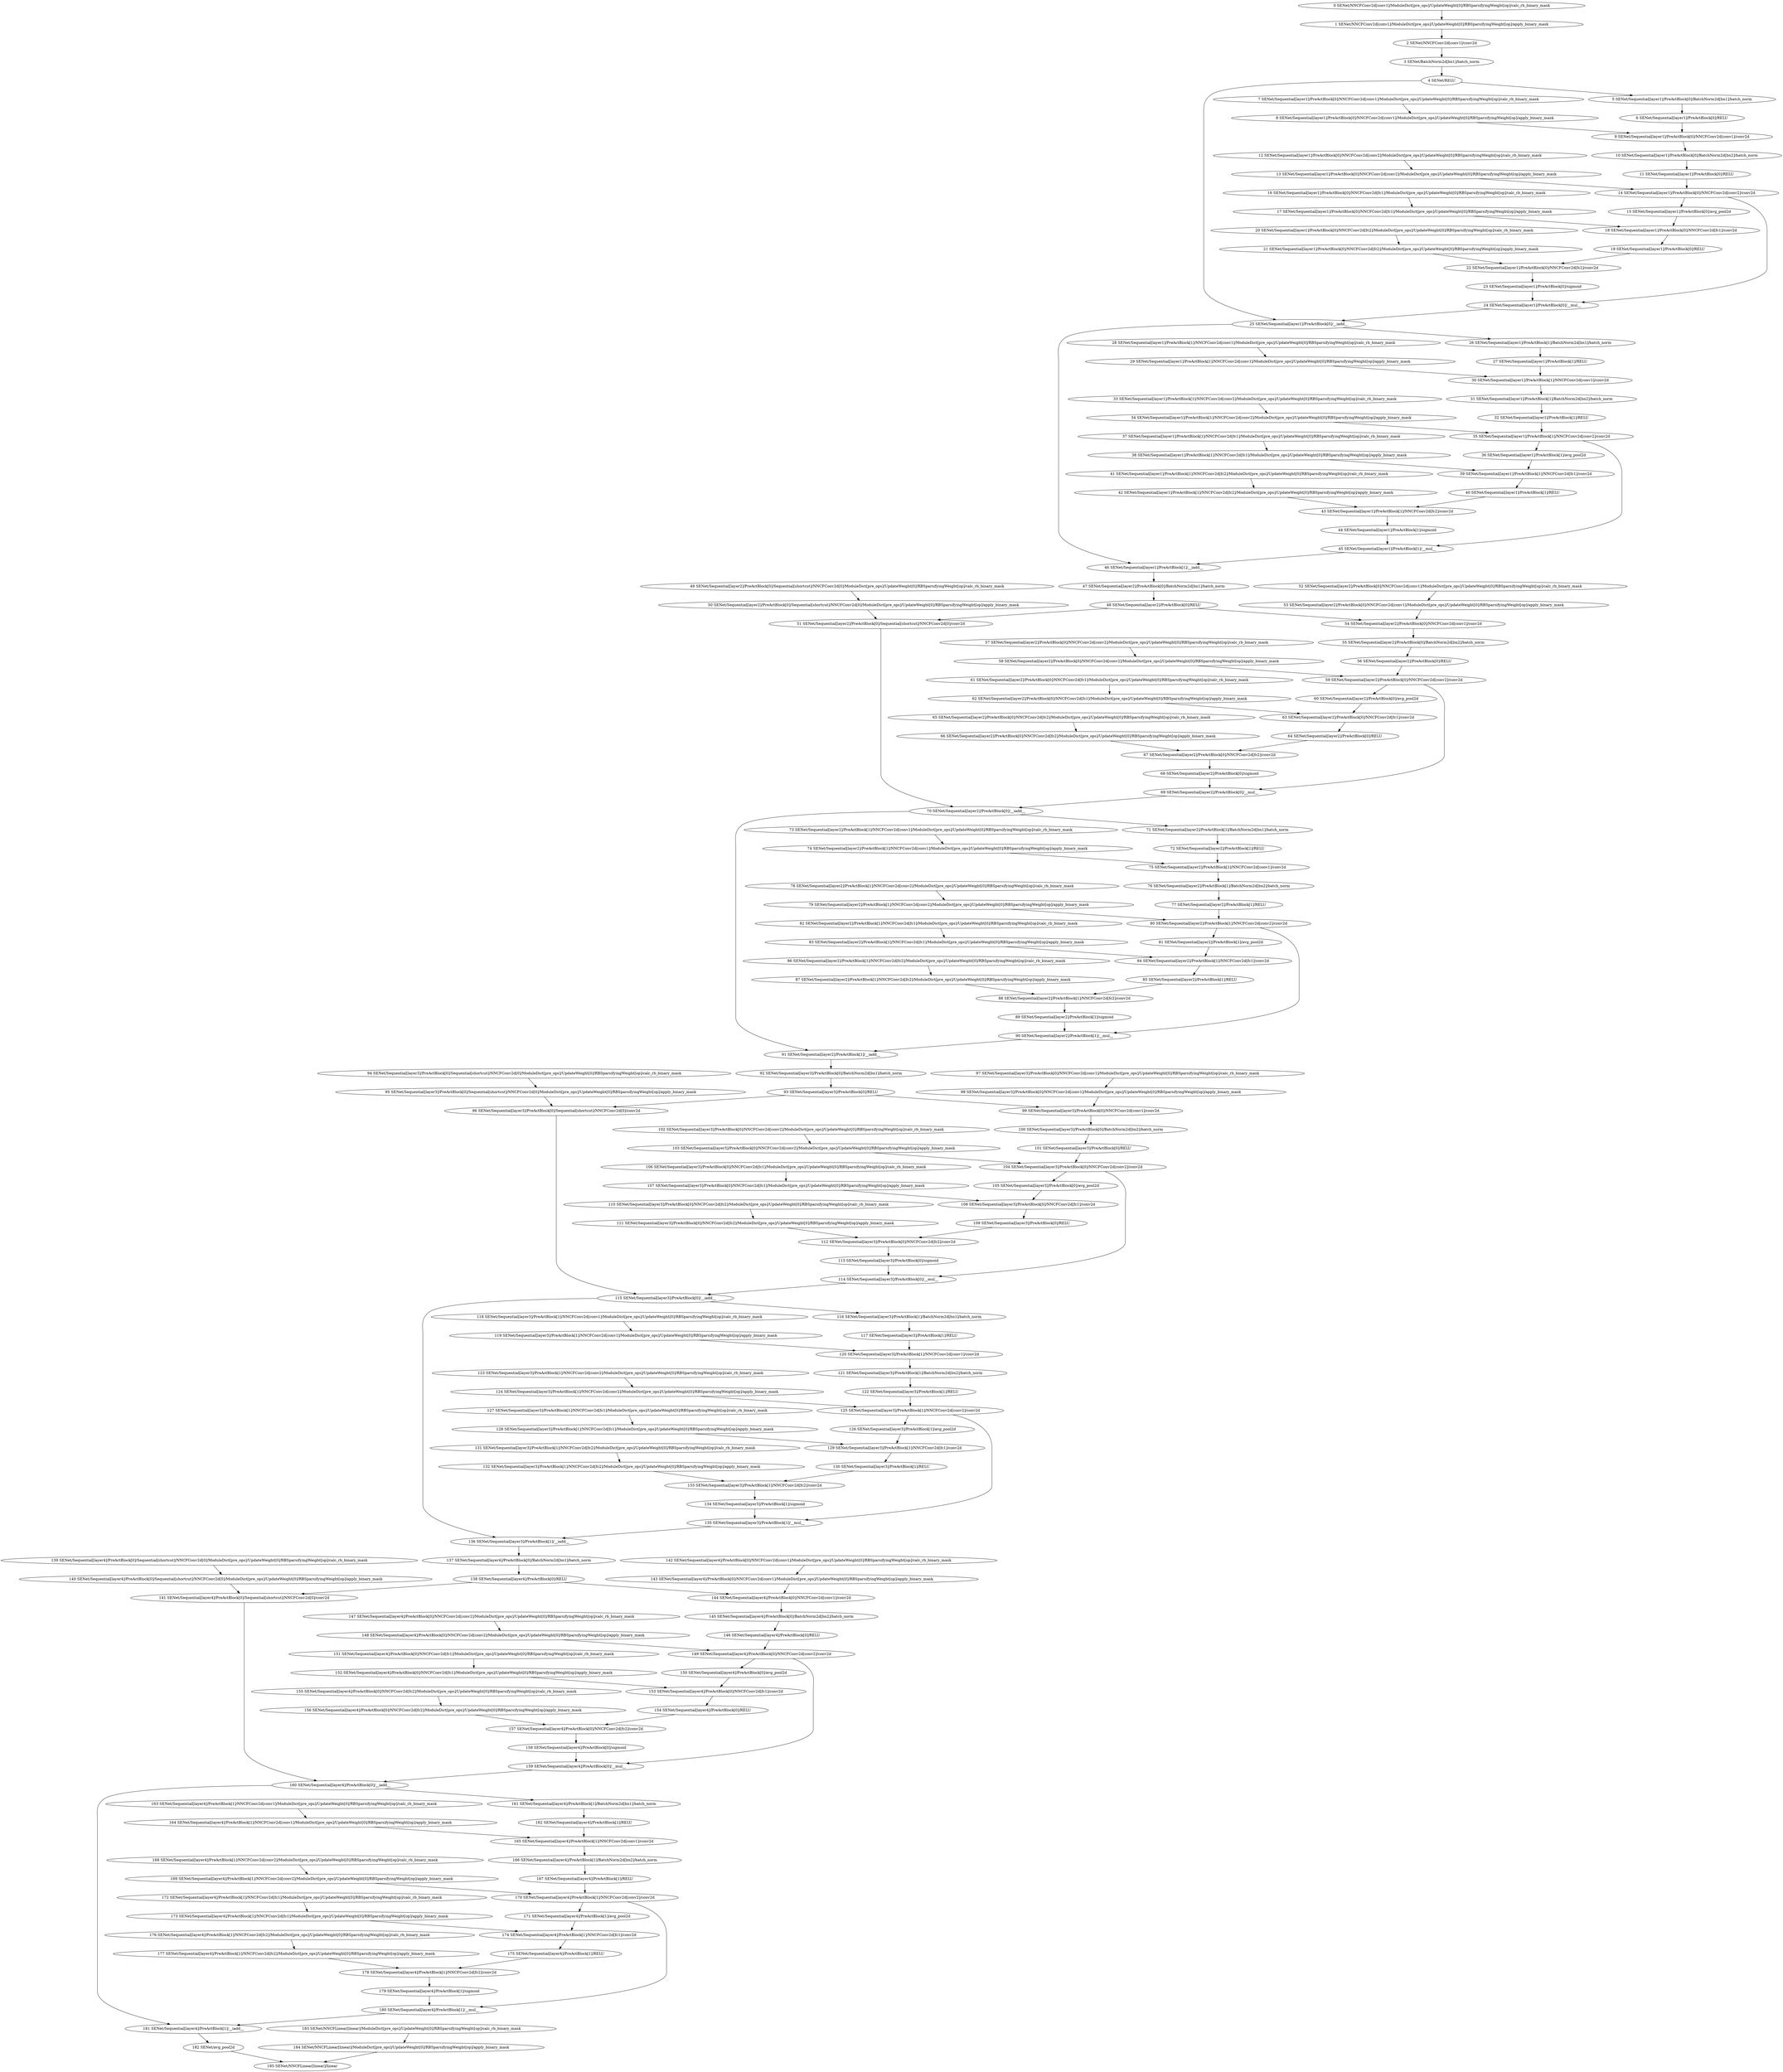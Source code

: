 strict digraph  {
"0 SENet/NNCFConv2d[conv1]/ModuleDict[pre_ops]/UpdateWeight[0]/RBSparsifyingWeight[op]/calc_rb_binary_mask" [id=0, scope="SENet/NNCFConv2d[conv1]/ModuleDict[pre_ops]/UpdateWeight[0]/RBSparsifyingWeight[op]", type=calc_rb_binary_mask];
"1 SENet/NNCFConv2d[conv1]/ModuleDict[pre_ops]/UpdateWeight[0]/RBSparsifyingWeight[op]/apply_binary_mask" [id=1, scope="SENet/NNCFConv2d[conv1]/ModuleDict[pre_ops]/UpdateWeight[0]/RBSparsifyingWeight[op]", type=apply_binary_mask];
"2 SENet/NNCFConv2d[conv1]/conv2d" [id=2, scope="SENet/NNCFConv2d[conv1]", type=conv2d];
"3 SENet/BatchNorm2d[bn1]/batch_norm" [id=3, scope="SENet/BatchNorm2d[bn1]", type=batch_norm];
"4 SENet/RELU" [id=4, scope=SENet, type=RELU];
"5 SENet/Sequential[layer1]/PreActBlock[0]/BatchNorm2d[bn1]/batch_norm" [id=5, scope="SENet/Sequential[layer1]/PreActBlock[0]/BatchNorm2d[bn1]", type=batch_norm];
"6 SENet/Sequential[layer1]/PreActBlock[0]/RELU" [id=6, scope="SENet/Sequential[layer1]/PreActBlock[0]", type=RELU];
"7 SENet/Sequential[layer1]/PreActBlock[0]/NNCFConv2d[conv1]/ModuleDict[pre_ops]/UpdateWeight[0]/RBSparsifyingWeight[op]/calc_rb_binary_mask" [id=7, scope="SENet/Sequential[layer1]/PreActBlock[0]/NNCFConv2d[conv1]/ModuleDict[pre_ops]/UpdateWeight[0]/RBSparsifyingWeight[op]", type=calc_rb_binary_mask];
"8 SENet/Sequential[layer1]/PreActBlock[0]/NNCFConv2d[conv1]/ModuleDict[pre_ops]/UpdateWeight[0]/RBSparsifyingWeight[op]/apply_binary_mask" [id=8, scope="SENet/Sequential[layer1]/PreActBlock[0]/NNCFConv2d[conv1]/ModuleDict[pre_ops]/UpdateWeight[0]/RBSparsifyingWeight[op]", type=apply_binary_mask];
"9 SENet/Sequential[layer1]/PreActBlock[0]/NNCFConv2d[conv1]/conv2d" [id=9, scope="SENet/Sequential[layer1]/PreActBlock[0]/NNCFConv2d[conv1]", type=conv2d];
"10 SENet/Sequential[layer1]/PreActBlock[0]/BatchNorm2d[bn2]/batch_norm" [id=10, scope="SENet/Sequential[layer1]/PreActBlock[0]/BatchNorm2d[bn2]", type=batch_norm];
"11 SENet/Sequential[layer1]/PreActBlock[0]/RELU" [id=11, scope="SENet/Sequential[layer1]/PreActBlock[0]", type=RELU];
"12 SENet/Sequential[layer1]/PreActBlock[0]/NNCFConv2d[conv2]/ModuleDict[pre_ops]/UpdateWeight[0]/RBSparsifyingWeight[op]/calc_rb_binary_mask" [id=12, scope="SENet/Sequential[layer1]/PreActBlock[0]/NNCFConv2d[conv2]/ModuleDict[pre_ops]/UpdateWeight[0]/RBSparsifyingWeight[op]", type=calc_rb_binary_mask];
"13 SENet/Sequential[layer1]/PreActBlock[0]/NNCFConv2d[conv2]/ModuleDict[pre_ops]/UpdateWeight[0]/RBSparsifyingWeight[op]/apply_binary_mask" [id=13, scope="SENet/Sequential[layer1]/PreActBlock[0]/NNCFConv2d[conv2]/ModuleDict[pre_ops]/UpdateWeight[0]/RBSparsifyingWeight[op]", type=apply_binary_mask];
"14 SENet/Sequential[layer1]/PreActBlock[0]/NNCFConv2d[conv2]/conv2d" [id=14, scope="SENet/Sequential[layer1]/PreActBlock[0]/NNCFConv2d[conv2]", type=conv2d];
"15 SENet/Sequential[layer1]/PreActBlock[0]/avg_pool2d" [id=15, scope="SENet/Sequential[layer1]/PreActBlock[0]", type=avg_pool2d];
"16 SENet/Sequential[layer1]/PreActBlock[0]/NNCFConv2d[fc1]/ModuleDict[pre_ops]/UpdateWeight[0]/RBSparsifyingWeight[op]/calc_rb_binary_mask" [id=16, scope="SENet/Sequential[layer1]/PreActBlock[0]/NNCFConv2d[fc1]/ModuleDict[pre_ops]/UpdateWeight[0]/RBSparsifyingWeight[op]", type=calc_rb_binary_mask];
"17 SENet/Sequential[layer1]/PreActBlock[0]/NNCFConv2d[fc1]/ModuleDict[pre_ops]/UpdateWeight[0]/RBSparsifyingWeight[op]/apply_binary_mask" [id=17, scope="SENet/Sequential[layer1]/PreActBlock[0]/NNCFConv2d[fc1]/ModuleDict[pre_ops]/UpdateWeight[0]/RBSparsifyingWeight[op]", type=apply_binary_mask];
"18 SENet/Sequential[layer1]/PreActBlock[0]/NNCFConv2d[fc1]/conv2d" [id=18, scope="SENet/Sequential[layer1]/PreActBlock[0]/NNCFConv2d[fc1]", type=conv2d];
"19 SENet/Sequential[layer1]/PreActBlock[0]/RELU" [id=19, scope="SENet/Sequential[layer1]/PreActBlock[0]", type=RELU];
"20 SENet/Sequential[layer1]/PreActBlock[0]/NNCFConv2d[fc2]/ModuleDict[pre_ops]/UpdateWeight[0]/RBSparsifyingWeight[op]/calc_rb_binary_mask" [id=20, scope="SENet/Sequential[layer1]/PreActBlock[0]/NNCFConv2d[fc2]/ModuleDict[pre_ops]/UpdateWeight[0]/RBSparsifyingWeight[op]", type=calc_rb_binary_mask];
"21 SENet/Sequential[layer1]/PreActBlock[0]/NNCFConv2d[fc2]/ModuleDict[pre_ops]/UpdateWeight[0]/RBSparsifyingWeight[op]/apply_binary_mask" [id=21, scope="SENet/Sequential[layer1]/PreActBlock[0]/NNCFConv2d[fc2]/ModuleDict[pre_ops]/UpdateWeight[0]/RBSparsifyingWeight[op]", type=apply_binary_mask];
"22 SENet/Sequential[layer1]/PreActBlock[0]/NNCFConv2d[fc2]/conv2d" [id=22, scope="SENet/Sequential[layer1]/PreActBlock[0]/NNCFConv2d[fc2]", type=conv2d];
"23 SENet/Sequential[layer1]/PreActBlock[0]/sigmoid" [id=23, scope="SENet/Sequential[layer1]/PreActBlock[0]", type=sigmoid];
"24 SENet/Sequential[layer1]/PreActBlock[0]/__mul__" [id=24, scope="SENet/Sequential[layer1]/PreActBlock[0]", type=__mul__];
"25 SENet/Sequential[layer1]/PreActBlock[0]/__iadd__" [id=25, scope="SENet/Sequential[layer1]/PreActBlock[0]", type=__iadd__];
"26 SENet/Sequential[layer1]/PreActBlock[1]/BatchNorm2d[bn1]/batch_norm" [id=26, scope="SENet/Sequential[layer1]/PreActBlock[1]/BatchNorm2d[bn1]", type=batch_norm];
"27 SENet/Sequential[layer1]/PreActBlock[1]/RELU" [id=27, scope="SENet/Sequential[layer1]/PreActBlock[1]", type=RELU];
"28 SENet/Sequential[layer1]/PreActBlock[1]/NNCFConv2d[conv1]/ModuleDict[pre_ops]/UpdateWeight[0]/RBSparsifyingWeight[op]/calc_rb_binary_mask" [id=28, scope="SENet/Sequential[layer1]/PreActBlock[1]/NNCFConv2d[conv1]/ModuleDict[pre_ops]/UpdateWeight[0]/RBSparsifyingWeight[op]", type=calc_rb_binary_mask];
"29 SENet/Sequential[layer1]/PreActBlock[1]/NNCFConv2d[conv1]/ModuleDict[pre_ops]/UpdateWeight[0]/RBSparsifyingWeight[op]/apply_binary_mask" [id=29, scope="SENet/Sequential[layer1]/PreActBlock[1]/NNCFConv2d[conv1]/ModuleDict[pre_ops]/UpdateWeight[0]/RBSparsifyingWeight[op]", type=apply_binary_mask];
"30 SENet/Sequential[layer1]/PreActBlock[1]/NNCFConv2d[conv1]/conv2d" [id=30, scope="SENet/Sequential[layer1]/PreActBlock[1]/NNCFConv2d[conv1]", type=conv2d];
"31 SENet/Sequential[layer1]/PreActBlock[1]/BatchNorm2d[bn2]/batch_norm" [id=31, scope="SENet/Sequential[layer1]/PreActBlock[1]/BatchNorm2d[bn2]", type=batch_norm];
"32 SENet/Sequential[layer1]/PreActBlock[1]/RELU" [id=32, scope="SENet/Sequential[layer1]/PreActBlock[1]", type=RELU];
"33 SENet/Sequential[layer1]/PreActBlock[1]/NNCFConv2d[conv2]/ModuleDict[pre_ops]/UpdateWeight[0]/RBSparsifyingWeight[op]/calc_rb_binary_mask" [id=33, scope="SENet/Sequential[layer1]/PreActBlock[1]/NNCFConv2d[conv2]/ModuleDict[pre_ops]/UpdateWeight[0]/RBSparsifyingWeight[op]", type=calc_rb_binary_mask];
"34 SENet/Sequential[layer1]/PreActBlock[1]/NNCFConv2d[conv2]/ModuleDict[pre_ops]/UpdateWeight[0]/RBSparsifyingWeight[op]/apply_binary_mask" [id=34, scope="SENet/Sequential[layer1]/PreActBlock[1]/NNCFConv2d[conv2]/ModuleDict[pre_ops]/UpdateWeight[0]/RBSparsifyingWeight[op]", type=apply_binary_mask];
"35 SENet/Sequential[layer1]/PreActBlock[1]/NNCFConv2d[conv2]/conv2d" [id=35, scope="SENet/Sequential[layer1]/PreActBlock[1]/NNCFConv2d[conv2]", type=conv2d];
"36 SENet/Sequential[layer1]/PreActBlock[1]/avg_pool2d" [id=36, scope="SENet/Sequential[layer1]/PreActBlock[1]", type=avg_pool2d];
"37 SENet/Sequential[layer1]/PreActBlock[1]/NNCFConv2d[fc1]/ModuleDict[pre_ops]/UpdateWeight[0]/RBSparsifyingWeight[op]/calc_rb_binary_mask" [id=37, scope="SENet/Sequential[layer1]/PreActBlock[1]/NNCFConv2d[fc1]/ModuleDict[pre_ops]/UpdateWeight[0]/RBSparsifyingWeight[op]", type=calc_rb_binary_mask];
"38 SENet/Sequential[layer1]/PreActBlock[1]/NNCFConv2d[fc1]/ModuleDict[pre_ops]/UpdateWeight[0]/RBSparsifyingWeight[op]/apply_binary_mask" [id=38, scope="SENet/Sequential[layer1]/PreActBlock[1]/NNCFConv2d[fc1]/ModuleDict[pre_ops]/UpdateWeight[0]/RBSparsifyingWeight[op]", type=apply_binary_mask];
"39 SENet/Sequential[layer1]/PreActBlock[1]/NNCFConv2d[fc1]/conv2d" [id=39, scope="SENet/Sequential[layer1]/PreActBlock[1]/NNCFConv2d[fc1]", type=conv2d];
"40 SENet/Sequential[layer1]/PreActBlock[1]/RELU" [id=40, scope="SENet/Sequential[layer1]/PreActBlock[1]", type=RELU];
"41 SENet/Sequential[layer1]/PreActBlock[1]/NNCFConv2d[fc2]/ModuleDict[pre_ops]/UpdateWeight[0]/RBSparsifyingWeight[op]/calc_rb_binary_mask" [id=41, scope="SENet/Sequential[layer1]/PreActBlock[1]/NNCFConv2d[fc2]/ModuleDict[pre_ops]/UpdateWeight[0]/RBSparsifyingWeight[op]", type=calc_rb_binary_mask];
"42 SENet/Sequential[layer1]/PreActBlock[1]/NNCFConv2d[fc2]/ModuleDict[pre_ops]/UpdateWeight[0]/RBSparsifyingWeight[op]/apply_binary_mask" [id=42, scope="SENet/Sequential[layer1]/PreActBlock[1]/NNCFConv2d[fc2]/ModuleDict[pre_ops]/UpdateWeight[0]/RBSparsifyingWeight[op]", type=apply_binary_mask];
"43 SENet/Sequential[layer1]/PreActBlock[1]/NNCFConv2d[fc2]/conv2d" [id=43, scope="SENet/Sequential[layer1]/PreActBlock[1]/NNCFConv2d[fc2]", type=conv2d];
"44 SENet/Sequential[layer1]/PreActBlock[1]/sigmoid" [id=44, scope="SENet/Sequential[layer1]/PreActBlock[1]", type=sigmoid];
"45 SENet/Sequential[layer1]/PreActBlock[1]/__mul__" [id=45, scope="SENet/Sequential[layer1]/PreActBlock[1]", type=__mul__];
"46 SENet/Sequential[layer1]/PreActBlock[1]/__iadd__" [id=46, scope="SENet/Sequential[layer1]/PreActBlock[1]", type=__iadd__];
"47 SENet/Sequential[layer2]/PreActBlock[0]/BatchNorm2d[bn1]/batch_norm" [id=47, scope="SENet/Sequential[layer2]/PreActBlock[0]/BatchNorm2d[bn1]", type=batch_norm];
"48 SENet/Sequential[layer2]/PreActBlock[0]/RELU" [id=48, scope="SENet/Sequential[layer2]/PreActBlock[0]", type=RELU];
"49 SENet/Sequential[layer2]/PreActBlock[0]/Sequential[shortcut]/NNCFConv2d[0]/ModuleDict[pre_ops]/UpdateWeight[0]/RBSparsifyingWeight[op]/calc_rb_binary_mask" [id=49, scope="SENet/Sequential[layer2]/PreActBlock[0]/Sequential[shortcut]/NNCFConv2d[0]/ModuleDict[pre_ops]/UpdateWeight[0]/RBSparsifyingWeight[op]", type=calc_rb_binary_mask];
"50 SENet/Sequential[layer2]/PreActBlock[0]/Sequential[shortcut]/NNCFConv2d[0]/ModuleDict[pre_ops]/UpdateWeight[0]/RBSparsifyingWeight[op]/apply_binary_mask" [id=50, scope="SENet/Sequential[layer2]/PreActBlock[0]/Sequential[shortcut]/NNCFConv2d[0]/ModuleDict[pre_ops]/UpdateWeight[0]/RBSparsifyingWeight[op]", type=apply_binary_mask];
"51 SENet/Sequential[layer2]/PreActBlock[0]/Sequential[shortcut]/NNCFConv2d[0]/conv2d" [id=51, scope="SENet/Sequential[layer2]/PreActBlock[0]/Sequential[shortcut]/NNCFConv2d[0]", type=conv2d];
"52 SENet/Sequential[layer2]/PreActBlock[0]/NNCFConv2d[conv1]/ModuleDict[pre_ops]/UpdateWeight[0]/RBSparsifyingWeight[op]/calc_rb_binary_mask" [id=52, scope="SENet/Sequential[layer2]/PreActBlock[0]/NNCFConv2d[conv1]/ModuleDict[pre_ops]/UpdateWeight[0]/RBSparsifyingWeight[op]", type=calc_rb_binary_mask];
"53 SENet/Sequential[layer2]/PreActBlock[0]/NNCFConv2d[conv1]/ModuleDict[pre_ops]/UpdateWeight[0]/RBSparsifyingWeight[op]/apply_binary_mask" [id=53, scope="SENet/Sequential[layer2]/PreActBlock[0]/NNCFConv2d[conv1]/ModuleDict[pre_ops]/UpdateWeight[0]/RBSparsifyingWeight[op]", type=apply_binary_mask];
"54 SENet/Sequential[layer2]/PreActBlock[0]/NNCFConv2d[conv1]/conv2d" [id=54, scope="SENet/Sequential[layer2]/PreActBlock[0]/NNCFConv2d[conv1]", type=conv2d];
"55 SENet/Sequential[layer2]/PreActBlock[0]/BatchNorm2d[bn2]/batch_norm" [id=55, scope="SENet/Sequential[layer2]/PreActBlock[0]/BatchNorm2d[bn2]", type=batch_norm];
"56 SENet/Sequential[layer2]/PreActBlock[0]/RELU" [id=56, scope="SENet/Sequential[layer2]/PreActBlock[0]", type=RELU];
"57 SENet/Sequential[layer2]/PreActBlock[0]/NNCFConv2d[conv2]/ModuleDict[pre_ops]/UpdateWeight[0]/RBSparsifyingWeight[op]/calc_rb_binary_mask" [id=57, scope="SENet/Sequential[layer2]/PreActBlock[0]/NNCFConv2d[conv2]/ModuleDict[pre_ops]/UpdateWeight[0]/RBSparsifyingWeight[op]", type=calc_rb_binary_mask];
"58 SENet/Sequential[layer2]/PreActBlock[0]/NNCFConv2d[conv2]/ModuleDict[pre_ops]/UpdateWeight[0]/RBSparsifyingWeight[op]/apply_binary_mask" [id=58, scope="SENet/Sequential[layer2]/PreActBlock[0]/NNCFConv2d[conv2]/ModuleDict[pre_ops]/UpdateWeight[0]/RBSparsifyingWeight[op]", type=apply_binary_mask];
"59 SENet/Sequential[layer2]/PreActBlock[0]/NNCFConv2d[conv2]/conv2d" [id=59, scope="SENet/Sequential[layer2]/PreActBlock[0]/NNCFConv2d[conv2]", type=conv2d];
"60 SENet/Sequential[layer2]/PreActBlock[0]/avg_pool2d" [id=60, scope="SENet/Sequential[layer2]/PreActBlock[0]", type=avg_pool2d];
"61 SENet/Sequential[layer2]/PreActBlock[0]/NNCFConv2d[fc1]/ModuleDict[pre_ops]/UpdateWeight[0]/RBSparsifyingWeight[op]/calc_rb_binary_mask" [id=61, scope="SENet/Sequential[layer2]/PreActBlock[0]/NNCFConv2d[fc1]/ModuleDict[pre_ops]/UpdateWeight[0]/RBSparsifyingWeight[op]", type=calc_rb_binary_mask];
"62 SENet/Sequential[layer2]/PreActBlock[0]/NNCFConv2d[fc1]/ModuleDict[pre_ops]/UpdateWeight[0]/RBSparsifyingWeight[op]/apply_binary_mask" [id=62, scope="SENet/Sequential[layer2]/PreActBlock[0]/NNCFConv2d[fc1]/ModuleDict[pre_ops]/UpdateWeight[0]/RBSparsifyingWeight[op]", type=apply_binary_mask];
"63 SENet/Sequential[layer2]/PreActBlock[0]/NNCFConv2d[fc1]/conv2d" [id=63, scope="SENet/Sequential[layer2]/PreActBlock[0]/NNCFConv2d[fc1]", type=conv2d];
"64 SENet/Sequential[layer2]/PreActBlock[0]/RELU" [id=64, scope="SENet/Sequential[layer2]/PreActBlock[0]", type=RELU];
"65 SENet/Sequential[layer2]/PreActBlock[0]/NNCFConv2d[fc2]/ModuleDict[pre_ops]/UpdateWeight[0]/RBSparsifyingWeight[op]/calc_rb_binary_mask" [id=65, scope="SENet/Sequential[layer2]/PreActBlock[0]/NNCFConv2d[fc2]/ModuleDict[pre_ops]/UpdateWeight[0]/RBSparsifyingWeight[op]", type=calc_rb_binary_mask];
"66 SENet/Sequential[layer2]/PreActBlock[0]/NNCFConv2d[fc2]/ModuleDict[pre_ops]/UpdateWeight[0]/RBSparsifyingWeight[op]/apply_binary_mask" [id=66, scope="SENet/Sequential[layer2]/PreActBlock[0]/NNCFConv2d[fc2]/ModuleDict[pre_ops]/UpdateWeight[0]/RBSparsifyingWeight[op]", type=apply_binary_mask];
"67 SENet/Sequential[layer2]/PreActBlock[0]/NNCFConv2d[fc2]/conv2d" [id=67, scope="SENet/Sequential[layer2]/PreActBlock[0]/NNCFConv2d[fc2]", type=conv2d];
"68 SENet/Sequential[layer2]/PreActBlock[0]/sigmoid" [id=68, scope="SENet/Sequential[layer2]/PreActBlock[0]", type=sigmoid];
"69 SENet/Sequential[layer2]/PreActBlock[0]/__mul__" [id=69, scope="SENet/Sequential[layer2]/PreActBlock[0]", type=__mul__];
"70 SENet/Sequential[layer2]/PreActBlock[0]/__iadd__" [id=70, scope="SENet/Sequential[layer2]/PreActBlock[0]", type=__iadd__];
"71 SENet/Sequential[layer2]/PreActBlock[1]/BatchNorm2d[bn1]/batch_norm" [id=71, scope="SENet/Sequential[layer2]/PreActBlock[1]/BatchNorm2d[bn1]", type=batch_norm];
"72 SENet/Sequential[layer2]/PreActBlock[1]/RELU" [id=72, scope="SENet/Sequential[layer2]/PreActBlock[1]", type=RELU];
"73 SENet/Sequential[layer2]/PreActBlock[1]/NNCFConv2d[conv1]/ModuleDict[pre_ops]/UpdateWeight[0]/RBSparsifyingWeight[op]/calc_rb_binary_mask" [id=73, scope="SENet/Sequential[layer2]/PreActBlock[1]/NNCFConv2d[conv1]/ModuleDict[pre_ops]/UpdateWeight[0]/RBSparsifyingWeight[op]", type=calc_rb_binary_mask];
"74 SENet/Sequential[layer2]/PreActBlock[1]/NNCFConv2d[conv1]/ModuleDict[pre_ops]/UpdateWeight[0]/RBSparsifyingWeight[op]/apply_binary_mask" [id=74, scope="SENet/Sequential[layer2]/PreActBlock[1]/NNCFConv2d[conv1]/ModuleDict[pre_ops]/UpdateWeight[0]/RBSparsifyingWeight[op]", type=apply_binary_mask];
"75 SENet/Sequential[layer2]/PreActBlock[1]/NNCFConv2d[conv1]/conv2d" [id=75, scope="SENet/Sequential[layer2]/PreActBlock[1]/NNCFConv2d[conv1]", type=conv2d];
"76 SENet/Sequential[layer2]/PreActBlock[1]/BatchNorm2d[bn2]/batch_norm" [id=76, scope="SENet/Sequential[layer2]/PreActBlock[1]/BatchNorm2d[bn2]", type=batch_norm];
"77 SENet/Sequential[layer2]/PreActBlock[1]/RELU" [id=77, scope="SENet/Sequential[layer2]/PreActBlock[1]", type=RELU];
"78 SENet/Sequential[layer2]/PreActBlock[1]/NNCFConv2d[conv2]/ModuleDict[pre_ops]/UpdateWeight[0]/RBSparsifyingWeight[op]/calc_rb_binary_mask" [id=78, scope="SENet/Sequential[layer2]/PreActBlock[1]/NNCFConv2d[conv2]/ModuleDict[pre_ops]/UpdateWeight[0]/RBSparsifyingWeight[op]", type=calc_rb_binary_mask];
"79 SENet/Sequential[layer2]/PreActBlock[1]/NNCFConv2d[conv2]/ModuleDict[pre_ops]/UpdateWeight[0]/RBSparsifyingWeight[op]/apply_binary_mask" [id=79, scope="SENet/Sequential[layer2]/PreActBlock[1]/NNCFConv2d[conv2]/ModuleDict[pre_ops]/UpdateWeight[0]/RBSparsifyingWeight[op]", type=apply_binary_mask];
"80 SENet/Sequential[layer2]/PreActBlock[1]/NNCFConv2d[conv2]/conv2d" [id=80, scope="SENet/Sequential[layer2]/PreActBlock[1]/NNCFConv2d[conv2]", type=conv2d];
"81 SENet/Sequential[layer2]/PreActBlock[1]/avg_pool2d" [id=81, scope="SENet/Sequential[layer2]/PreActBlock[1]", type=avg_pool2d];
"82 SENet/Sequential[layer2]/PreActBlock[1]/NNCFConv2d[fc1]/ModuleDict[pre_ops]/UpdateWeight[0]/RBSparsifyingWeight[op]/calc_rb_binary_mask" [id=82, scope="SENet/Sequential[layer2]/PreActBlock[1]/NNCFConv2d[fc1]/ModuleDict[pre_ops]/UpdateWeight[0]/RBSparsifyingWeight[op]", type=calc_rb_binary_mask];
"83 SENet/Sequential[layer2]/PreActBlock[1]/NNCFConv2d[fc1]/ModuleDict[pre_ops]/UpdateWeight[0]/RBSparsifyingWeight[op]/apply_binary_mask" [id=83, scope="SENet/Sequential[layer2]/PreActBlock[1]/NNCFConv2d[fc1]/ModuleDict[pre_ops]/UpdateWeight[0]/RBSparsifyingWeight[op]", type=apply_binary_mask];
"84 SENet/Sequential[layer2]/PreActBlock[1]/NNCFConv2d[fc1]/conv2d" [id=84, scope="SENet/Sequential[layer2]/PreActBlock[1]/NNCFConv2d[fc1]", type=conv2d];
"85 SENet/Sequential[layer2]/PreActBlock[1]/RELU" [id=85, scope="SENet/Sequential[layer2]/PreActBlock[1]", type=RELU];
"86 SENet/Sequential[layer2]/PreActBlock[1]/NNCFConv2d[fc2]/ModuleDict[pre_ops]/UpdateWeight[0]/RBSparsifyingWeight[op]/calc_rb_binary_mask" [id=86, scope="SENet/Sequential[layer2]/PreActBlock[1]/NNCFConv2d[fc2]/ModuleDict[pre_ops]/UpdateWeight[0]/RBSparsifyingWeight[op]", type=calc_rb_binary_mask];
"87 SENet/Sequential[layer2]/PreActBlock[1]/NNCFConv2d[fc2]/ModuleDict[pre_ops]/UpdateWeight[0]/RBSparsifyingWeight[op]/apply_binary_mask" [id=87, scope="SENet/Sequential[layer2]/PreActBlock[1]/NNCFConv2d[fc2]/ModuleDict[pre_ops]/UpdateWeight[0]/RBSparsifyingWeight[op]", type=apply_binary_mask];
"88 SENet/Sequential[layer2]/PreActBlock[1]/NNCFConv2d[fc2]/conv2d" [id=88, scope="SENet/Sequential[layer2]/PreActBlock[1]/NNCFConv2d[fc2]", type=conv2d];
"89 SENet/Sequential[layer2]/PreActBlock[1]/sigmoid" [id=89, scope="SENet/Sequential[layer2]/PreActBlock[1]", type=sigmoid];
"90 SENet/Sequential[layer2]/PreActBlock[1]/__mul__" [id=90, scope="SENet/Sequential[layer2]/PreActBlock[1]", type=__mul__];
"91 SENet/Sequential[layer2]/PreActBlock[1]/__iadd__" [id=91, scope="SENet/Sequential[layer2]/PreActBlock[1]", type=__iadd__];
"92 SENet/Sequential[layer3]/PreActBlock[0]/BatchNorm2d[bn1]/batch_norm" [id=92, scope="SENet/Sequential[layer3]/PreActBlock[0]/BatchNorm2d[bn1]", type=batch_norm];
"93 SENet/Sequential[layer3]/PreActBlock[0]/RELU" [id=93, scope="SENet/Sequential[layer3]/PreActBlock[0]", type=RELU];
"94 SENet/Sequential[layer3]/PreActBlock[0]/Sequential[shortcut]/NNCFConv2d[0]/ModuleDict[pre_ops]/UpdateWeight[0]/RBSparsifyingWeight[op]/calc_rb_binary_mask" [id=94, scope="SENet/Sequential[layer3]/PreActBlock[0]/Sequential[shortcut]/NNCFConv2d[0]/ModuleDict[pre_ops]/UpdateWeight[0]/RBSparsifyingWeight[op]", type=calc_rb_binary_mask];
"95 SENet/Sequential[layer3]/PreActBlock[0]/Sequential[shortcut]/NNCFConv2d[0]/ModuleDict[pre_ops]/UpdateWeight[0]/RBSparsifyingWeight[op]/apply_binary_mask" [id=95, scope="SENet/Sequential[layer3]/PreActBlock[0]/Sequential[shortcut]/NNCFConv2d[0]/ModuleDict[pre_ops]/UpdateWeight[0]/RBSparsifyingWeight[op]", type=apply_binary_mask];
"96 SENet/Sequential[layer3]/PreActBlock[0]/Sequential[shortcut]/NNCFConv2d[0]/conv2d" [id=96, scope="SENet/Sequential[layer3]/PreActBlock[0]/Sequential[shortcut]/NNCFConv2d[0]", type=conv2d];
"97 SENet/Sequential[layer3]/PreActBlock[0]/NNCFConv2d[conv1]/ModuleDict[pre_ops]/UpdateWeight[0]/RBSparsifyingWeight[op]/calc_rb_binary_mask" [id=97, scope="SENet/Sequential[layer3]/PreActBlock[0]/NNCFConv2d[conv1]/ModuleDict[pre_ops]/UpdateWeight[0]/RBSparsifyingWeight[op]", type=calc_rb_binary_mask];
"98 SENet/Sequential[layer3]/PreActBlock[0]/NNCFConv2d[conv1]/ModuleDict[pre_ops]/UpdateWeight[0]/RBSparsifyingWeight[op]/apply_binary_mask" [id=98, scope="SENet/Sequential[layer3]/PreActBlock[0]/NNCFConv2d[conv1]/ModuleDict[pre_ops]/UpdateWeight[0]/RBSparsifyingWeight[op]", type=apply_binary_mask];
"99 SENet/Sequential[layer3]/PreActBlock[0]/NNCFConv2d[conv1]/conv2d" [id=99, scope="SENet/Sequential[layer3]/PreActBlock[0]/NNCFConv2d[conv1]", type=conv2d];
"100 SENet/Sequential[layer3]/PreActBlock[0]/BatchNorm2d[bn2]/batch_norm" [id=100, scope="SENet/Sequential[layer3]/PreActBlock[0]/BatchNorm2d[bn2]", type=batch_norm];
"101 SENet/Sequential[layer3]/PreActBlock[0]/RELU" [id=101, scope="SENet/Sequential[layer3]/PreActBlock[0]", type=RELU];
"102 SENet/Sequential[layer3]/PreActBlock[0]/NNCFConv2d[conv2]/ModuleDict[pre_ops]/UpdateWeight[0]/RBSparsifyingWeight[op]/calc_rb_binary_mask" [id=102, scope="SENet/Sequential[layer3]/PreActBlock[0]/NNCFConv2d[conv2]/ModuleDict[pre_ops]/UpdateWeight[0]/RBSparsifyingWeight[op]", type=calc_rb_binary_mask];
"103 SENet/Sequential[layer3]/PreActBlock[0]/NNCFConv2d[conv2]/ModuleDict[pre_ops]/UpdateWeight[0]/RBSparsifyingWeight[op]/apply_binary_mask" [id=103, scope="SENet/Sequential[layer3]/PreActBlock[0]/NNCFConv2d[conv2]/ModuleDict[pre_ops]/UpdateWeight[0]/RBSparsifyingWeight[op]", type=apply_binary_mask];
"104 SENet/Sequential[layer3]/PreActBlock[0]/NNCFConv2d[conv2]/conv2d" [id=104, scope="SENet/Sequential[layer3]/PreActBlock[0]/NNCFConv2d[conv2]", type=conv2d];
"105 SENet/Sequential[layer3]/PreActBlock[0]/avg_pool2d" [id=105, scope="SENet/Sequential[layer3]/PreActBlock[0]", type=avg_pool2d];
"106 SENet/Sequential[layer3]/PreActBlock[0]/NNCFConv2d[fc1]/ModuleDict[pre_ops]/UpdateWeight[0]/RBSparsifyingWeight[op]/calc_rb_binary_mask" [id=106, scope="SENet/Sequential[layer3]/PreActBlock[0]/NNCFConv2d[fc1]/ModuleDict[pre_ops]/UpdateWeight[0]/RBSparsifyingWeight[op]", type=calc_rb_binary_mask];
"107 SENet/Sequential[layer3]/PreActBlock[0]/NNCFConv2d[fc1]/ModuleDict[pre_ops]/UpdateWeight[0]/RBSparsifyingWeight[op]/apply_binary_mask" [id=107, scope="SENet/Sequential[layer3]/PreActBlock[0]/NNCFConv2d[fc1]/ModuleDict[pre_ops]/UpdateWeight[0]/RBSparsifyingWeight[op]", type=apply_binary_mask];
"108 SENet/Sequential[layer3]/PreActBlock[0]/NNCFConv2d[fc1]/conv2d" [id=108, scope="SENet/Sequential[layer3]/PreActBlock[0]/NNCFConv2d[fc1]", type=conv2d];
"109 SENet/Sequential[layer3]/PreActBlock[0]/RELU" [id=109, scope="SENet/Sequential[layer3]/PreActBlock[0]", type=RELU];
"110 SENet/Sequential[layer3]/PreActBlock[0]/NNCFConv2d[fc2]/ModuleDict[pre_ops]/UpdateWeight[0]/RBSparsifyingWeight[op]/calc_rb_binary_mask" [id=110, scope="SENet/Sequential[layer3]/PreActBlock[0]/NNCFConv2d[fc2]/ModuleDict[pre_ops]/UpdateWeight[0]/RBSparsifyingWeight[op]", type=calc_rb_binary_mask];
"111 SENet/Sequential[layer3]/PreActBlock[0]/NNCFConv2d[fc2]/ModuleDict[pre_ops]/UpdateWeight[0]/RBSparsifyingWeight[op]/apply_binary_mask" [id=111, scope="SENet/Sequential[layer3]/PreActBlock[0]/NNCFConv2d[fc2]/ModuleDict[pre_ops]/UpdateWeight[0]/RBSparsifyingWeight[op]", type=apply_binary_mask];
"112 SENet/Sequential[layer3]/PreActBlock[0]/NNCFConv2d[fc2]/conv2d" [id=112, scope="SENet/Sequential[layer3]/PreActBlock[0]/NNCFConv2d[fc2]", type=conv2d];
"113 SENet/Sequential[layer3]/PreActBlock[0]/sigmoid" [id=113, scope="SENet/Sequential[layer3]/PreActBlock[0]", type=sigmoid];
"114 SENet/Sequential[layer3]/PreActBlock[0]/__mul__" [id=114, scope="SENet/Sequential[layer3]/PreActBlock[0]", type=__mul__];
"115 SENet/Sequential[layer3]/PreActBlock[0]/__iadd__" [id=115, scope="SENet/Sequential[layer3]/PreActBlock[0]", type=__iadd__];
"116 SENet/Sequential[layer3]/PreActBlock[1]/BatchNorm2d[bn1]/batch_norm" [id=116, scope="SENet/Sequential[layer3]/PreActBlock[1]/BatchNorm2d[bn1]", type=batch_norm];
"117 SENet/Sequential[layer3]/PreActBlock[1]/RELU" [id=117, scope="SENet/Sequential[layer3]/PreActBlock[1]", type=RELU];
"118 SENet/Sequential[layer3]/PreActBlock[1]/NNCFConv2d[conv1]/ModuleDict[pre_ops]/UpdateWeight[0]/RBSparsifyingWeight[op]/calc_rb_binary_mask" [id=118, scope="SENet/Sequential[layer3]/PreActBlock[1]/NNCFConv2d[conv1]/ModuleDict[pre_ops]/UpdateWeight[0]/RBSparsifyingWeight[op]", type=calc_rb_binary_mask];
"119 SENet/Sequential[layer3]/PreActBlock[1]/NNCFConv2d[conv1]/ModuleDict[pre_ops]/UpdateWeight[0]/RBSparsifyingWeight[op]/apply_binary_mask" [id=119, scope="SENet/Sequential[layer3]/PreActBlock[1]/NNCFConv2d[conv1]/ModuleDict[pre_ops]/UpdateWeight[0]/RBSparsifyingWeight[op]", type=apply_binary_mask];
"120 SENet/Sequential[layer3]/PreActBlock[1]/NNCFConv2d[conv1]/conv2d" [id=120, scope="SENet/Sequential[layer3]/PreActBlock[1]/NNCFConv2d[conv1]", type=conv2d];
"121 SENet/Sequential[layer3]/PreActBlock[1]/BatchNorm2d[bn2]/batch_norm" [id=121, scope="SENet/Sequential[layer3]/PreActBlock[1]/BatchNorm2d[bn2]", type=batch_norm];
"122 SENet/Sequential[layer3]/PreActBlock[1]/RELU" [id=122, scope="SENet/Sequential[layer3]/PreActBlock[1]", type=RELU];
"123 SENet/Sequential[layer3]/PreActBlock[1]/NNCFConv2d[conv2]/ModuleDict[pre_ops]/UpdateWeight[0]/RBSparsifyingWeight[op]/calc_rb_binary_mask" [id=123, scope="SENet/Sequential[layer3]/PreActBlock[1]/NNCFConv2d[conv2]/ModuleDict[pre_ops]/UpdateWeight[0]/RBSparsifyingWeight[op]", type=calc_rb_binary_mask];
"124 SENet/Sequential[layer3]/PreActBlock[1]/NNCFConv2d[conv2]/ModuleDict[pre_ops]/UpdateWeight[0]/RBSparsifyingWeight[op]/apply_binary_mask" [id=124, scope="SENet/Sequential[layer3]/PreActBlock[1]/NNCFConv2d[conv2]/ModuleDict[pre_ops]/UpdateWeight[0]/RBSparsifyingWeight[op]", type=apply_binary_mask];
"125 SENet/Sequential[layer3]/PreActBlock[1]/NNCFConv2d[conv2]/conv2d" [id=125, scope="SENet/Sequential[layer3]/PreActBlock[1]/NNCFConv2d[conv2]", type=conv2d];
"126 SENet/Sequential[layer3]/PreActBlock[1]/avg_pool2d" [id=126, scope="SENet/Sequential[layer3]/PreActBlock[1]", type=avg_pool2d];
"127 SENet/Sequential[layer3]/PreActBlock[1]/NNCFConv2d[fc1]/ModuleDict[pre_ops]/UpdateWeight[0]/RBSparsifyingWeight[op]/calc_rb_binary_mask" [id=127, scope="SENet/Sequential[layer3]/PreActBlock[1]/NNCFConv2d[fc1]/ModuleDict[pre_ops]/UpdateWeight[0]/RBSparsifyingWeight[op]", type=calc_rb_binary_mask];
"128 SENet/Sequential[layer3]/PreActBlock[1]/NNCFConv2d[fc1]/ModuleDict[pre_ops]/UpdateWeight[0]/RBSparsifyingWeight[op]/apply_binary_mask" [id=128, scope="SENet/Sequential[layer3]/PreActBlock[1]/NNCFConv2d[fc1]/ModuleDict[pre_ops]/UpdateWeight[0]/RBSparsifyingWeight[op]", type=apply_binary_mask];
"129 SENet/Sequential[layer3]/PreActBlock[1]/NNCFConv2d[fc1]/conv2d" [id=129, scope="SENet/Sequential[layer3]/PreActBlock[1]/NNCFConv2d[fc1]", type=conv2d];
"130 SENet/Sequential[layer3]/PreActBlock[1]/RELU" [id=130, scope="SENet/Sequential[layer3]/PreActBlock[1]", type=RELU];
"131 SENet/Sequential[layer3]/PreActBlock[1]/NNCFConv2d[fc2]/ModuleDict[pre_ops]/UpdateWeight[0]/RBSparsifyingWeight[op]/calc_rb_binary_mask" [id=131, scope="SENet/Sequential[layer3]/PreActBlock[1]/NNCFConv2d[fc2]/ModuleDict[pre_ops]/UpdateWeight[0]/RBSparsifyingWeight[op]", type=calc_rb_binary_mask];
"132 SENet/Sequential[layer3]/PreActBlock[1]/NNCFConv2d[fc2]/ModuleDict[pre_ops]/UpdateWeight[0]/RBSparsifyingWeight[op]/apply_binary_mask" [id=132, scope="SENet/Sequential[layer3]/PreActBlock[1]/NNCFConv2d[fc2]/ModuleDict[pre_ops]/UpdateWeight[0]/RBSparsifyingWeight[op]", type=apply_binary_mask];
"133 SENet/Sequential[layer3]/PreActBlock[1]/NNCFConv2d[fc2]/conv2d" [id=133, scope="SENet/Sequential[layer3]/PreActBlock[1]/NNCFConv2d[fc2]", type=conv2d];
"134 SENet/Sequential[layer3]/PreActBlock[1]/sigmoid" [id=134, scope="SENet/Sequential[layer3]/PreActBlock[1]", type=sigmoid];
"135 SENet/Sequential[layer3]/PreActBlock[1]/__mul__" [id=135, scope="SENet/Sequential[layer3]/PreActBlock[1]", type=__mul__];
"136 SENet/Sequential[layer3]/PreActBlock[1]/__iadd__" [id=136, scope="SENet/Sequential[layer3]/PreActBlock[1]", type=__iadd__];
"137 SENet/Sequential[layer4]/PreActBlock[0]/BatchNorm2d[bn1]/batch_norm" [id=137, scope="SENet/Sequential[layer4]/PreActBlock[0]/BatchNorm2d[bn1]", type=batch_norm];
"138 SENet/Sequential[layer4]/PreActBlock[0]/RELU" [id=138, scope="SENet/Sequential[layer4]/PreActBlock[0]", type=RELU];
"139 SENet/Sequential[layer4]/PreActBlock[0]/Sequential[shortcut]/NNCFConv2d[0]/ModuleDict[pre_ops]/UpdateWeight[0]/RBSparsifyingWeight[op]/calc_rb_binary_mask" [id=139, scope="SENet/Sequential[layer4]/PreActBlock[0]/Sequential[shortcut]/NNCFConv2d[0]/ModuleDict[pre_ops]/UpdateWeight[0]/RBSparsifyingWeight[op]", type=calc_rb_binary_mask];
"140 SENet/Sequential[layer4]/PreActBlock[0]/Sequential[shortcut]/NNCFConv2d[0]/ModuleDict[pre_ops]/UpdateWeight[0]/RBSparsifyingWeight[op]/apply_binary_mask" [id=140, scope="SENet/Sequential[layer4]/PreActBlock[0]/Sequential[shortcut]/NNCFConv2d[0]/ModuleDict[pre_ops]/UpdateWeight[0]/RBSparsifyingWeight[op]", type=apply_binary_mask];
"141 SENet/Sequential[layer4]/PreActBlock[0]/Sequential[shortcut]/NNCFConv2d[0]/conv2d" [id=141, scope="SENet/Sequential[layer4]/PreActBlock[0]/Sequential[shortcut]/NNCFConv2d[0]", type=conv2d];
"142 SENet/Sequential[layer4]/PreActBlock[0]/NNCFConv2d[conv1]/ModuleDict[pre_ops]/UpdateWeight[0]/RBSparsifyingWeight[op]/calc_rb_binary_mask" [id=142, scope="SENet/Sequential[layer4]/PreActBlock[0]/NNCFConv2d[conv1]/ModuleDict[pre_ops]/UpdateWeight[0]/RBSparsifyingWeight[op]", type=calc_rb_binary_mask];
"143 SENet/Sequential[layer4]/PreActBlock[0]/NNCFConv2d[conv1]/ModuleDict[pre_ops]/UpdateWeight[0]/RBSparsifyingWeight[op]/apply_binary_mask" [id=143, scope="SENet/Sequential[layer4]/PreActBlock[0]/NNCFConv2d[conv1]/ModuleDict[pre_ops]/UpdateWeight[0]/RBSparsifyingWeight[op]", type=apply_binary_mask];
"144 SENet/Sequential[layer4]/PreActBlock[0]/NNCFConv2d[conv1]/conv2d" [id=144, scope="SENet/Sequential[layer4]/PreActBlock[0]/NNCFConv2d[conv1]", type=conv2d];
"145 SENet/Sequential[layer4]/PreActBlock[0]/BatchNorm2d[bn2]/batch_norm" [id=145, scope="SENet/Sequential[layer4]/PreActBlock[0]/BatchNorm2d[bn2]", type=batch_norm];
"146 SENet/Sequential[layer4]/PreActBlock[0]/RELU" [id=146, scope="SENet/Sequential[layer4]/PreActBlock[0]", type=RELU];
"147 SENet/Sequential[layer4]/PreActBlock[0]/NNCFConv2d[conv2]/ModuleDict[pre_ops]/UpdateWeight[0]/RBSparsifyingWeight[op]/calc_rb_binary_mask" [id=147, scope="SENet/Sequential[layer4]/PreActBlock[0]/NNCFConv2d[conv2]/ModuleDict[pre_ops]/UpdateWeight[0]/RBSparsifyingWeight[op]", type=calc_rb_binary_mask];
"148 SENet/Sequential[layer4]/PreActBlock[0]/NNCFConv2d[conv2]/ModuleDict[pre_ops]/UpdateWeight[0]/RBSparsifyingWeight[op]/apply_binary_mask" [id=148, scope="SENet/Sequential[layer4]/PreActBlock[0]/NNCFConv2d[conv2]/ModuleDict[pre_ops]/UpdateWeight[0]/RBSparsifyingWeight[op]", type=apply_binary_mask];
"149 SENet/Sequential[layer4]/PreActBlock[0]/NNCFConv2d[conv2]/conv2d" [id=149, scope="SENet/Sequential[layer4]/PreActBlock[0]/NNCFConv2d[conv2]", type=conv2d];
"150 SENet/Sequential[layer4]/PreActBlock[0]/avg_pool2d" [id=150, scope="SENet/Sequential[layer4]/PreActBlock[0]", type=avg_pool2d];
"151 SENet/Sequential[layer4]/PreActBlock[0]/NNCFConv2d[fc1]/ModuleDict[pre_ops]/UpdateWeight[0]/RBSparsifyingWeight[op]/calc_rb_binary_mask" [id=151, scope="SENet/Sequential[layer4]/PreActBlock[0]/NNCFConv2d[fc1]/ModuleDict[pre_ops]/UpdateWeight[0]/RBSparsifyingWeight[op]", type=calc_rb_binary_mask];
"152 SENet/Sequential[layer4]/PreActBlock[0]/NNCFConv2d[fc1]/ModuleDict[pre_ops]/UpdateWeight[0]/RBSparsifyingWeight[op]/apply_binary_mask" [id=152, scope="SENet/Sequential[layer4]/PreActBlock[0]/NNCFConv2d[fc1]/ModuleDict[pre_ops]/UpdateWeight[0]/RBSparsifyingWeight[op]", type=apply_binary_mask];
"153 SENet/Sequential[layer4]/PreActBlock[0]/NNCFConv2d[fc1]/conv2d" [id=153, scope="SENet/Sequential[layer4]/PreActBlock[0]/NNCFConv2d[fc1]", type=conv2d];
"154 SENet/Sequential[layer4]/PreActBlock[0]/RELU" [id=154, scope="SENet/Sequential[layer4]/PreActBlock[0]", type=RELU];
"155 SENet/Sequential[layer4]/PreActBlock[0]/NNCFConv2d[fc2]/ModuleDict[pre_ops]/UpdateWeight[0]/RBSparsifyingWeight[op]/calc_rb_binary_mask" [id=155, scope="SENet/Sequential[layer4]/PreActBlock[0]/NNCFConv2d[fc2]/ModuleDict[pre_ops]/UpdateWeight[0]/RBSparsifyingWeight[op]", type=calc_rb_binary_mask];
"156 SENet/Sequential[layer4]/PreActBlock[0]/NNCFConv2d[fc2]/ModuleDict[pre_ops]/UpdateWeight[0]/RBSparsifyingWeight[op]/apply_binary_mask" [id=156, scope="SENet/Sequential[layer4]/PreActBlock[0]/NNCFConv2d[fc2]/ModuleDict[pre_ops]/UpdateWeight[0]/RBSparsifyingWeight[op]", type=apply_binary_mask];
"157 SENet/Sequential[layer4]/PreActBlock[0]/NNCFConv2d[fc2]/conv2d" [id=157, scope="SENet/Sequential[layer4]/PreActBlock[0]/NNCFConv2d[fc2]", type=conv2d];
"158 SENet/Sequential[layer4]/PreActBlock[0]/sigmoid" [id=158, scope="SENet/Sequential[layer4]/PreActBlock[0]", type=sigmoid];
"159 SENet/Sequential[layer4]/PreActBlock[0]/__mul__" [id=159, scope="SENet/Sequential[layer4]/PreActBlock[0]", type=__mul__];
"160 SENet/Sequential[layer4]/PreActBlock[0]/__iadd__" [id=160, scope="SENet/Sequential[layer4]/PreActBlock[0]", type=__iadd__];
"161 SENet/Sequential[layer4]/PreActBlock[1]/BatchNorm2d[bn1]/batch_norm" [id=161, scope="SENet/Sequential[layer4]/PreActBlock[1]/BatchNorm2d[bn1]", type=batch_norm];
"162 SENet/Sequential[layer4]/PreActBlock[1]/RELU" [id=162, scope="SENet/Sequential[layer4]/PreActBlock[1]", type=RELU];
"163 SENet/Sequential[layer4]/PreActBlock[1]/NNCFConv2d[conv1]/ModuleDict[pre_ops]/UpdateWeight[0]/RBSparsifyingWeight[op]/calc_rb_binary_mask" [id=163, scope="SENet/Sequential[layer4]/PreActBlock[1]/NNCFConv2d[conv1]/ModuleDict[pre_ops]/UpdateWeight[0]/RBSparsifyingWeight[op]", type=calc_rb_binary_mask];
"164 SENet/Sequential[layer4]/PreActBlock[1]/NNCFConv2d[conv1]/ModuleDict[pre_ops]/UpdateWeight[0]/RBSparsifyingWeight[op]/apply_binary_mask" [id=164, scope="SENet/Sequential[layer4]/PreActBlock[1]/NNCFConv2d[conv1]/ModuleDict[pre_ops]/UpdateWeight[0]/RBSparsifyingWeight[op]", type=apply_binary_mask];
"165 SENet/Sequential[layer4]/PreActBlock[1]/NNCFConv2d[conv1]/conv2d" [id=165, scope="SENet/Sequential[layer4]/PreActBlock[1]/NNCFConv2d[conv1]", type=conv2d];
"166 SENet/Sequential[layer4]/PreActBlock[1]/BatchNorm2d[bn2]/batch_norm" [id=166, scope="SENet/Sequential[layer4]/PreActBlock[1]/BatchNorm2d[bn2]", type=batch_norm];
"167 SENet/Sequential[layer4]/PreActBlock[1]/RELU" [id=167, scope="SENet/Sequential[layer4]/PreActBlock[1]", type=RELU];
"168 SENet/Sequential[layer4]/PreActBlock[1]/NNCFConv2d[conv2]/ModuleDict[pre_ops]/UpdateWeight[0]/RBSparsifyingWeight[op]/calc_rb_binary_mask" [id=168, scope="SENet/Sequential[layer4]/PreActBlock[1]/NNCFConv2d[conv2]/ModuleDict[pre_ops]/UpdateWeight[0]/RBSparsifyingWeight[op]", type=calc_rb_binary_mask];
"169 SENet/Sequential[layer4]/PreActBlock[1]/NNCFConv2d[conv2]/ModuleDict[pre_ops]/UpdateWeight[0]/RBSparsifyingWeight[op]/apply_binary_mask" [id=169, scope="SENet/Sequential[layer4]/PreActBlock[1]/NNCFConv2d[conv2]/ModuleDict[pre_ops]/UpdateWeight[0]/RBSparsifyingWeight[op]", type=apply_binary_mask];
"170 SENet/Sequential[layer4]/PreActBlock[1]/NNCFConv2d[conv2]/conv2d" [id=170, scope="SENet/Sequential[layer4]/PreActBlock[1]/NNCFConv2d[conv2]", type=conv2d];
"171 SENet/Sequential[layer4]/PreActBlock[1]/avg_pool2d" [id=171, scope="SENet/Sequential[layer4]/PreActBlock[1]", type=avg_pool2d];
"172 SENet/Sequential[layer4]/PreActBlock[1]/NNCFConv2d[fc1]/ModuleDict[pre_ops]/UpdateWeight[0]/RBSparsifyingWeight[op]/calc_rb_binary_mask" [id=172, scope="SENet/Sequential[layer4]/PreActBlock[1]/NNCFConv2d[fc1]/ModuleDict[pre_ops]/UpdateWeight[0]/RBSparsifyingWeight[op]", type=calc_rb_binary_mask];
"173 SENet/Sequential[layer4]/PreActBlock[1]/NNCFConv2d[fc1]/ModuleDict[pre_ops]/UpdateWeight[0]/RBSparsifyingWeight[op]/apply_binary_mask" [id=173, scope="SENet/Sequential[layer4]/PreActBlock[1]/NNCFConv2d[fc1]/ModuleDict[pre_ops]/UpdateWeight[0]/RBSparsifyingWeight[op]", type=apply_binary_mask];
"174 SENet/Sequential[layer4]/PreActBlock[1]/NNCFConv2d[fc1]/conv2d" [id=174, scope="SENet/Sequential[layer4]/PreActBlock[1]/NNCFConv2d[fc1]", type=conv2d];
"175 SENet/Sequential[layer4]/PreActBlock[1]/RELU" [id=175, scope="SENet/Sequential[layer4]/PreActBlock[1]", type=RELU];
"176 SENet/Sequential[layer4]/PreActBlock[1]/NNCFConv2d[fc2]/ModuleDict[pre_ops]/UpdateWeight[0]/RBSparsifyingWeight[op]/calc_rb_binary_mask" [id=176, scope="SENet/Sequential[layer4]/PreActBlock[1]/NNCFConv2d[fc2]/ModuleDict[pre_ops]/UpdateWeight[0]/RBSparsifyingWeight[op]", type=calc_rb_binary_mask];
"177 SENet/Sequential[layer4]/PreActBlock[1]/NNCFConv2d[fc2]/ModuleDict[pre_ops]/UpdateWeight[0]/RBSparsifyingWeight[op]/apply_binary_mask" [id=177, scope="SENet/Sequential[layer4]/PreActBlock[1]/NNCFConv2d[fc2]/ModuleDict[pre_ops]/UpdateWeight[0]/RBSparsifyingWeight[op]", type=apply_binary_mask];
"178 SENet/Sequential[layer4]/PreActBlock[1]/NNCFConv2d[fc2]/conv2d" [id=178, scope="SENet/Sequential[layer4]/PreActBlock[1]/NNCFConv2d[fc2]", type=conv2d];
"179 SENet/Sequential[layer4]/PreActBlock[1]/sigmoid" [id=179, scope="SENet/Sequential[layer4]/PreActBlock[1]", type=sigmoid];
"180 SENet/Sequential[layer4]/PreActBlock[1]/__mul__" [id=180, scope="SENet/Sequential[layer4]/PreActBlock[1]", type=__mul__];
"181 SENet/Sequential[layer4]/PreActBlock[1]/__iadd__" [id=181, scope="SENet/Sequential[layer4]/PreActBlock[1]", type=__iadd__];
"182 SENet/avg_pool2d" [id=182, scope=SENet, type=avg_pool2d];
"183 SENet/NNCFLinear[linear]/ModuleDict[pre_ops]/UpdateWeight[0]/RBSparsifyingWeight[op]/calc_rb_binary_mask" [id=183, scope="SENet/NNCFLinear[linear]/ModuleDict[pre_ops]/UpdateWeight[0]/RBSparsifyingWeight[op]", type=calc_rb_binary_mask];
"184 SENet/NNCFLinear[linear]/ModuleDict[pre_ops]/UpdateWeight[0]/RBSparsifyingWeight[op]/apply_binary_mask" [id=184, scope="SENet/NNCFLinear[linear]/ModuleDict[pre_ops]/UpdateWeight[0]/RBSparsifyingWeight[op]", type=apply_binary_mask];
"185 SENet/NNCFLinear[linear]/linear" [id=185, scope="SENet/NNCFLinear[linear]", type=linear];
"0 SENet/NNCFConv2d[conv1]/ModuleDict[pre_ops]/UpdateWeight[0]/RBSparsifyingWeight[op]/calc_rb_binary_mask" -> "1 SENet/NNCFConv2d[conv1]/ModuleDict[pre_ops]/UpdateWeight[0]/RBSparsifyingWeight[op]/apply_binary_mask";
"1 SENet/NNCFConv2d[conv1]/ModuleDict[pre_ops]/UpdateWeight[0]/RBSparsifyingWeight[op]/apply_binary_mask" -> "2 SENet/NNCFConv2d[conv1]/conv2d";
"2 SENet/NNCFConv2d[conv1]/conv2d" -> "3 SENet/BatchNorm2d[bn1]/batch_norm";
"3 SENet/BatchNorm2d[bn1]/batch_norm" -> "4 SENet/RELU";
"4 SENet/RELU" -> "5 SENet/Sequential[layer1]/PreActBlock[0]/BatchNorm2d[bn1]/batch_norm";
"5 SENet/Sequential[layer1]/PreActBlock[0]/BatchNorm2d[bn1]/batch_norm" -> "6 SENet/Sequential[layer1]/PreActBlock[0]/RELU";
"6 SENet/Sequential[layer1]/PreActBlock[0]/RELU" -> "9 SENet/Sequential[layer1]/PreActBlock[0]/NNCFConv2d[conv1]/conv2d";
"7 SENet/Sequential[layer1]/PreActBlock[0]/NNCFConv2d[conv1]/ModuleDict[pre_ops]/UpdateWeight[0]/RBSparsifyingWeight[op]/calc_rb_binary_mask" -> "8 SENet/Sequential[layer1]/PreActBlock[0]/NNCFConv2d[conv1]/ModuleDict[pre_ops]/UpdateWeight[0]/RBSparsifyingWeight[op]/apply_binary_mask";
"8 SENet/Sequential[layer1]/PreActBlock[0]/NNCFConv2d[conv1]/ModuleDict[pre_ops]/UpdateWeight[0]/RBSparsifyingWeight[op]/apply_binary_mask" -> "9 SENet/Sequential[layer1]/PreActBlock[0]/NNCFConv2d[conv1]/conv2d";
"4 SENet/RELU" -> "25 SENet/Sequential[layer1]/PreActBlock[0]/__iadd__";
"9 SENet/Sequential[layer1]/PreActBlock[0]/NNCFConv2d[conv1]/conv2d" -> "10 SENet/Sequential[layer1]/PreActBlock[0]/BatchNorm2d[bn2]/batch_norm";
"10 SENet/Sequential[layer1]/PreActBlock[0]/BatchNorm2d[bn2]/batch_norm" -> "11 SENet/Sequential[layer1]/PreActBlock[0]/RELU";
"11 SENet/Sequential[layer1]/PreActBlock[0]/RELU" -> "14 SENet/Sequential[layer1]/PreActBlock[0]/NNCFConv2d[conv2]/conv2d";
"12 SENet/Sequential[layer1]/PreActBlock[0]/NNCFConv2d[conv2]/ModuleDict[pre_ops]/UpdateWeight[0]/RBSparsifyingWeight[op]/calc_rb_binary_mask" -> "13 SENet/Sequential[layer1]/PreActBlock[0]/NNCFConv2d[conv2]/ModuleDict[pre_ops]/UpdateWeight[0]/RBSparsifyingWeight[op]/apply_binary_mask";
"13 SENet/Sequential[layer1]/PreActBlock[0]/NNCFConv2d[conv2]/ModuleDict[pre_ops]/UpdateWeight[0]/RBSparsifyingWeight[op]/apply_binary_mask" -> "14 SENet/Sequential[layer1]/PreActBlock[0]/NNCFConv2d[conv2]/conv2d";
"14 SENet/Sequential[layer1]/PreActBlock[0]/NNCFConv2d[conv2]/conv2d" -> "15 SENet/Sequential[layer1]/PreActBlock[0]/avg_pool2d";
"14 SENet/Sequential[layer1]/PreActBlock[0]/NNCFConv2d[conv2]/conv2d" -> "24 SENet/Sequential[layer1]/PreActBlock[0]/__mul__";
"15 SENet/Sequential[layer1]/PreActBlock[0]/avg_pool2d" -> "18 SENet/Sequential[layer1]/PreActBlock[0]/NNCFConv2d[fc1]/conv2d";
"16 SENet/Sequential[layer1]/PreActBlock[0]/NNCFConv2d[fc1]/ModuleDict[pre_ops]/UpdateWeight[0]/RBSparsifyingWeight[op]/calc_rb_binary_mask" -> "17 SENet/Sequential[layer1]/PreActBlock[0]/NNCFConv2d[fc1]/ModuleDict[pre_ops]/UpdateWeight[0]/RBSparsifyingWeight[op]/apply_binary_mask";
"17 SENet/Sequential[layer1]/PreActBlock[0]/NNCFConv2d[fc1]/ModuleDict[pre_ops]/UpdateWeight[0]/RBSparsifyingWeight[op]/apply_binary_mask" -> "18 SENet/Sequential[layer1]/PreActBlock[0]/NNCFConv2d[fc1]/conv2d";
"18 SENet/Sequential[layer1]/PreActBlock[0]/NNCFConv2d[fc1]/conv2d" -> "19 SENet/Sequential[layer1]/PreActBlock[0]/RELU";
"19 SENet/Sequential[layer1]/PreActBlock[0]/RELU" -> "22 SENet/Sequential[layer1]/PreActBlock[0]/NNCFConv2d[fc2]/conv2d";
"20 SENet/Sequential[layer1]/PreActBlock[0]/NNCFConv2d[fc2]/ModuleDict[pre_ops]/UpdateWeight[0]/RBSparsifyingWeight[op]/calc_rb_binary_mask" -> "21 SENet/Sequential[layer1]/PreActBlock[0]/NNCFConv2d[fc2]/ModuleDict[pre_ops]/UpdateWeight[0]/RBSparsifyingWeight[op]/apply_binary_mask";
"21 SENet/Sequential[layer1]/PreActBlock[0]/NNCFConv2d[fc2]/ModuleDict[pre_ops]/UpdateWeight[0]/RBSparsifyingWeight[op]/apply_binary_mask" -> "22 SENet/Sequential[layer1]/PreActBlock[0]/NNCFConv2d[fc2]/conv2d";
"22 SENet/Sequential[layer1]/PreActBlock[0]/NNCFConv2d[fc2]/conv2d" -> "23 SENet/Sequential[layer1]/PreActBlock[0]/sigmoid";
"23 SENet/Sequential[layer1]/PreActBlock[0]/sigmoid" -> "24 SENet/Sequential[layer1]/PreActBlock[0]/__mul__";
"24 SENet/Sequential[layer1]/PreActBlock[0]/__mul__" -> "25 SENet/Sequential[layer1]/PreActBlock[0]/__iadd__";
"25 SENet/Sequential[layer1]/PreActBlock[0]/__iadd__" -> "26 SENet/Sequential[layer1]/PreActBlock[1]/BatchNorm2d[bn1]/batch_norm";
"25 SENet/Sequential[layer1]/PreActBlock[0]/__iadd__" -> "46 SENet/Sequential[layer1]/PreActBlock[1]/__iadd__";
"26 SENet/Sequential[layer1]/PreActBlock[1]/BatchNorm2d[bn1]/batch_norm" -> "27 SENet/Sequential[layer1]/PreActBlock[1]/RELU";
"27 SENet/Sequential[layer1]/PreActBlock[1]/RELU" -> "30 SENet/Sequential[layer1]/PreActBlock[1]/NNCFConv2d[conv1]/conv2d";
"28 SENet/Sequential[layer1]/PreActBlock[1]/NNCFConv2d[conv1]/ModuleDict[pre_ops]/UpdateWeight[0]/RBSparsifyingWeight[op]/calc_rb_binary_mask" -> "29 SENet/Sequential[layer1]/PreActBlock[1]/NNCFConv2d[conv1]/ModuleDict[pre_ops]/UpdateWeight[0]/RBSparsifyingWeight[op]/apply_binary_mask";
"29 SENet/Sequential[layer1]/PreActBlock[1]/NNCFConv2d[conv1]/ModuleDict[pre_ops]/UpdateWeight[0]/RBSparsifyingWeight[op]/apply_binary_mask" -> "30 SENet/Sequential[layer1]/PreActBlock[1]/NNCFConv2d[conv1]/conv2d";
"30 SENet/Sequential[layer1]/PreActBlock[1]/NNCFConv2d[conv1]/conv2d" -> "31 SENet/Sequential[layer1]/PreActBlock[1]/BatchNorm2d[bn2]/batch_norm";
"31 SENet/Sequential[layer1]/PreActBlock[1]/BatchNorm2d[bn2]/batch_norm" -> "32 SENet/Sequential[layer1]/PreActBlock[1]/RELU";
"32 SENet/Sequential[layer1]/PreActBlock[1]/RELU" -> "35 SENet/Sequential[layer1]/PreActBlock[1]/NNCFConv2d[conv2]/conv2d";
"33 SENet/Sequential[layer1]/PreActBlock[1]/NNCFConv2d[conv2]/ModuleDict[pre_ops]/UpdateWeight[0]/RBSparsifyingWeight[op]/calc_rb_binary_mask" -> "34 SENet/Sequential[layer1]/PreActBlock[1]/NNCFConv2d[conv2]/ModuleDict[pre_ops]/UpdateWeight[0]/RBSparsifyingWeight[op]/apply_binary_mask";
"34 SENet/Sequential[layer1]/PreActBlock[1]/NNCFConv2d[conv2]/ModuleDict[pre_ops]/UpdateWeight[0]/RBSparsifyingWeight[op]/apply_binary_mask" -> "35 SENet/Sequential[layer1]/PreActBlock[1]/NNCFConv2d[conv2]/conv2d";
"35 SENet/Sequential[layer1]/PreActBlock[1]/NNCFConv2d[conv2]/conv2d" -> "36 SENet/Sequential[layer1]/PreActBlock[1]/avg_pool2d";
"35 SENet/Sequential[layer1]/PreActBlock[1]/NNCFConv2d[conv2]/conv2d" -> "45 SENet/Sequential[layer1]/PreActBlock[1]/__mul__";
"36 SENet/Sequential[layer1]/PreActBlock[1]/avg_pool2d" -> "39 SENet/Sequential[layer1]/PreActBlock[1]/NNCFConv2d[fc1]/conv2d";
"37 SENet/Sequential[layer1]/PreActBlock[1]/NNCFConv2d[fc1]/ModuleDict[pre_ops]/UpdateWeight[0]/RBSparsifyingWeight[op]/calc_rb_binary_mask" -> "38 SENet/Sequential[layer1]/PreActBlock[1]/NNCFConv2d[fc1]/ModuleDict[pre_ops]/UpdateWeight[0]/RBSparsifyingWeight[op]/apply_binary_mask";
"38 SENet/Sequential[layer1]/PreActBlock[1]/NNCFConv2d[fc1]/ModuleDict[pre_ops]/UpdateWeight[0]/RBSparsifyingWeight[op]/apply_binary_mask" -> "39 SENet/Sequential[layer1]/PreActBlock[1]/NNCFConv2d[fc1]/conv2d";
"39 SENet/Sequential[layer1]/PreActBlock[1]/NNCFConv2d[fc1]/conv2d" -> "40 SENet/Sequential[layer1]/PreActBlock[1]/RELU";
"40 SENet/Sequential[layer1]/PreActBlock[1]/RELU" -> "43 SENet/Sequential[layer1]/PreActBlock[1]/NNCFConv2d[fc2]/conv2d";
"41 SENet/Sequential[layer1]/PreActBlock[1]/NNCFConv2d[fc2]/ModuleDict[pre_ops]/UpdateWeight[0]/RBSparsifyingWeight[op]/calc_rb_binary_mask" -> "42 SENet/Sequential[layer1]/PreActBlock[1]/NNCFConv2d[fc2]/ModuleDict[pre_ops]/UpdateWeight[0]/RBSparsifyingWeight[op]/apply_binary_mask";
"42 SENet/Sequential[layer1]/PreActBlock[1]/NNCFConv2d[fc2]/ModuleDict[pre_ops]/UpdateWeight[0]/RBSparsifyingWeight[op]/apply_binary_mask" -> "43 SENet/Sequential[layer1]/PreActBlock[1]/NNCFConv2d[fc2]/conv2d";
"43 SENet/Sequential[layer1]/PreActBlock[1]/NNCFConv2d[fc2]/conv2d" -> "44 SENet/Sequential[layer1]/PreActBlock[1]/sigmoid";
"44 SENet/Sequential[layer1]/PreActBlock[1]/sigmoid" -> "45 SENet/Sequential[layer1]/PreActBlock[1]/__mul__";
"45 SENet/Sequential[layer1]/PreActBlock[1]/__mul__" -> "46 SENet/Sequential[layer1]/PreActBlock[1]/__iadd__";
"46 SENet/Sequential[layer1]/PreActBlock[1]/__iadd__" -> "47 SENet/Sequential[layer2]/PreActBlock[0]/BatchNorm2d[bn1]/batch_norm";
"47 SENet/Sequential[layer2]/PreActBlock[0]/BatchNorm2d[bn1]/batch_norm" -> "48 SENet/Sequential[layer2]/PreActBlock[0]/RELU";
"48 SENet/Sequential[layer2]/PreActBlock[0]/RELU" -> "51 SENet/Sequential[layer2]/PreActBlock[0]/Sequential[shortcut]/NNCFConv2d[0]/conv2d";
"48 SENet/Sequential[layer2]/PreActBlock[0]/RELU" -> "54 SENet/Sequential[layer2]/PreActBlock[0]/NNCFConv2d[conv1]/conv2d";
"49 SENet/Sequential[layer2]/PreActBlock[0]/Sequential[shortcut]/NNCFConv2d[0]/ModuleDict[pre_ops]/UpdateWeight[0]/RBSparsifyingWeight[op]/calc_rb_binary_mask" -> "50 SENet/Sequential[layer2]/PreActBlock[0]/Sequential[shortcut]/NNCFConv2d[0]/ModuleDict[pre_ops]/UpdateWeight[0]/RBSparsifyingWeight[op]/apply_binary_mask";
"50 SENet/Sequential[layer2]/PreActBlock[0]/Sequential[shortcut]/NNCFConv2d[0]/ModuleDict[pre_ops]/UpdateWeight[0]/RBSparsifyingWeight[op]/apply_binary_mask" -> "51 SENet/Sequential[layer2]/PreActBlock[0]/Sequential[shortcut]/NNCFConv2d[0]/conv2d";
"51 SENet/Sequential[layer2]/PreActBlock[0]/Sequential[shortcut]/NNCFConv2d[0]/conv2d" -> "70 SENet/Sequential[layer2]/PreActBlock[0]/__iadd__";
"52 SENet/Sequential[layer2]/PreActBlock[0]/NNCFConv2d[conv1]/ModuleDict[pre_ops]/UpdateWeight[0]/RBSparsifyingWeight[op]/calc_rb_binary_mask" -> "53 SENet/Sequential[layer2]/PreActBlock[0]/NNCFConv2d[conv1]/ModuleDict[pre_ops]/UpdateWeight[0]/RBSparsifyingWeight[op]/apply_binary_mask";
"53 SENet/Sequential[layer2]/PreActBlock[0]/NNCFConv2d[conv1]/ModuleDict[pre_ops]/UpdateWeight[0]/RBSparsifyingWeight[op]/apply_binary_mask" -> "54 SENet/Sequential[layer2]/PreActBlock[0]/NNCFConv2d[conv1]/conv2d";
"54 SENet/Sequential[layer2]/PreActBlock[0]/NNCFConv2d[conv1]/conv2d" -> "55 SENet/Sequential[layer2]/PreActBlock[0]/BatchNorm2d[bn2]/batch_norm";
"55 SENet/Sequential[layer2]/PreActBlock[0]/BatchNorm2d[bn2]/batch_norm" -> "56 SENet/Sequential[layer2]/PreActBlock[0]/RELU";
"56 SENet/Sequential[layer2]/PreActBlock[0]/RELU" -> "59 SENet/Sequential[layer2]/PreActBlock[0]/NNCFConv2d[conv2]/conv2d";
"57 SENet/Sequential[layer2]/PreActBlock[0]/NNCFConv2d[conv2]/ModuleDict[pre_ops]/UpdateWeight[0]/RBSparsifyingWeight[op]/calc_rb_binary_mask" -> "58 SENet/Sequential[layer2]/PreActBlock[0]/NNCFConv2d[conv2]/ModuleDict[pre_ops]/UpdateWeight[0]/RBSparsifyingWeight[op]/apply_binary_mask";
"58 SENet/Sequential[layer2]/PreActBlock[0]/NNCFConv2d[conv2]/ModuleDict[pre_ops]/UpdateWeight[0]/RBSparsifyingWeight[op]/apply_binary_mask" -> "59 SENet/Sequential[layer2]/PreActBlock[0]/NNCFConv2d[conv2]/conv2d";
"59 SENet/Sequential[layer2]/PreActBlock[0]/NNCFConv2d[conv2]/conv2d" -> "60 SENet/Sequential[layer2]/PreActBlock[0]/avg_pool2d";
"59 SENet/Sequential[layer2]/PreActBlock[0]/NNCFConv2d[conv2]/conv2d" -> "69 SENet/Sequential[layer2]/PreActBlock[0]/__mul__";
"60 SENet/Sequential[layer2]/PreActBlock[0]/avg_pool2d" -> "63 SENet/Sequential[layer2]/PreActBlock[0]/NNCFConv2d[fc1]/conv2d";
"61 SENet/Sequential[layer2]/PreActBlock[0]/NNCFConv2d[fc1]/ModuleDict[pre_ops]/UpdateWeight[0]/RBSparsifyingWeight[op]/calc_rb_binary_mask" -> "62 SENet/Sequential[layer2]/PreActBlock[0]/NNCFConv2d[fc1]/ModuleDict[pre_ops]/UpdateWeight[0]/RBSparsifyingWeight[op]/apply_binary_mask";
"62 SENet/Sequential[layer2]/PreActBlock[0]/NNCFConv2d[fc1]/ModuleDict[pre_ops]/UpdateWeight[0]/RBSparsifyingWeight[op]/apply_binary_mask" -> "63 SENet/Sequential[layer2]/PreActBlock[0]/NNCFConv2d[fc1]/conv2d";
"63 SENet/Sequential[layer2]/PreActBlock[0]/NNCFConv2d[fc1]/conv2d" -> "64 SENet/Sequential[layer2]/PreActBlock[0]/RELU";
"64 SENet/Sequential[layer2]/PreActBlock[0]/RELU" -> "67 SENet/Sequential[layer2]/PreActBlock[0]/NNCFConv2d[fc2]/conv2d";
"65 SENet/Sequential[layer2]/PreActBlock[0]/NNCFConv2d[fc2]/ModuleDict[pre_ops]/UpdateWeight[0]/RBSparsifyingWeight[op]/calc_rb_binary_mask" -> "66 SENet/Sequential[layer2]/PreActBlock[0]/NNCFConv2d[fc2]/ModuleDict[pre_ops]/UpdateWeight[0]/RBSparsifyingWeight[op]/apply_binary_mask";
"66 SENet/Sequential[layer2]/PreActBlock[0]/NNCFConv2d[fc2]/ModuleDict[pre_ops]/UpdateWeight[0]/RBSparsifyingWeight[op]/apply_binary_mask" -> "67 SENet/Sequential[layer2]/PreActBlock[0]/NNCFConv2d[fc2]/conv2d";
"67 SENet/Sequential[layer2]/PreActBlock[0]/NNCFConv2d[fc2]/conv2d" -> "68 SENet/Sequential[layer2]/PreActBlock[0]/sigmoid";
"68 SENet/Sequential[layer2]/PreActBlock[0]/sigmoid" -> "69 SENet/Sequential[layer2]/PreActBlock[0]/__mul__";
"69 SENet/Sequential[layer2]/PreActBlock[0]/__mul__" -> "70 SENet/Sequential[layer2]/PreActBlock[0]/__iadd__";
"70 SENet/Sequential[layer2]/PreActBlock[0]/__iadd__" -> "71 SENet/Sequential[layer2]/PreActBlock[1]/BatchNorm2d[bn1]/batch_norm";
"70 SENet/Sequential[layer2]/PreActBlock[0]/__iadd__" -> "91 SENet/Sequential[layer2]/PreActBlock[1]/__iadd__";
"71 SENet/Sequential[layer2]/PreActBlock[1]/BatchNorm2d[bn1]/batch_norm" -> "72 SENet/Sequential[layer2]/PreActBlock[1]/RELU";
"72 SENet/Sequential[layer2]/PreActBlock[1]/RELU" -> "75 SENet/Sequential[layer2]/PreActBlock[1]/NNCFConv2d[conv1]/conv2d";
"73 SENet/Sequential[layer2]/PreActBlock[1]/NNCFConv2d[conv1]/ModuleDict[pre_ops]/UpdateWeight[0]/RBSparsifyingWeight[op]/calc_rb_binary_mask" -> "74 SENet/Sequential[layer2]/PreActBlock[1]/NNCFConv2d[conv1]/ModuleDict[pre_ops]/UpdateWeight[0]/RBSparsifyingWeight[op]/apply_binary_mask";
"74 SENet/Sequential[layer2]/PreActBlock[1]/NNCFConv2d[conv1]/ModuleDict[pre_ops]/UpdateWeight[0]/RBSparsifyingWeight[op]/apply_binary_mask" -> "75 SENet/Sequential[layer2]/PreActBlock[1]/NNCFConv2d[conv1]/conv2d";
"75 SENet/Sequential[layer2]/PreActBlock[1]/NNCFConv2d[conv1]/conv2d" -> "76 SENet/Sequential[layer2]/PreActBlock[1]/BatchNorm2d[bn2]/batch_norm";
"76 SENet/Sequential[layer2]/PreActBlock[1]/BatchNorm2d[bn2]/batch_norm" -> "77 SENet/Sequential[layer2]/PreActBlock[1]/RELU";
"77 SENet/Sequential[layer2]/PreActBlock[1]/RELU" -> "80 SENet/Sequential[layer2]/PreActBlock[1]/NNCFConv2d[conv2]/conv2d";
"78 SENet/Sequential[layer2]/PreActBlock[1]/NNCFConv2d[conv2]/ModuleDict[pre_ops]/UpdateWeight[0]/RBSparsifyingWeight[op]/calc_rb_binary_mask" -> "79 SENet/Sequential[layer2]/PreActBlock[1]/NNCFConv2d[conv2]/ModuleDict[pre_ops]/UpdateWeight[0]/RBSparsifyingWeight[op]/apply_binary_mask";
"79 SENet/Sequential[layer2]/PreActBlock[1]/NNCFConv2d[conv2]/ModuleDict[pre_ops]/UpdateWeight[0]/RBSparsifyingWeight[op]/apply_binary_mask" -> "80 SENet/Sequential[layer2]/PreActBlock[1]/NNCFConv2d[conv2]/conv2d";
"80 SENet/Sequential[layer2]/PreActBlock[1]/NNCFConv2d[conv2]/conv2d" -> "81 SENet/Sequential[layer2]/PreActBlock[1]/avg_pool2d";
"80 SENet/Sequential[layer2]/PreActBlock[1]/NNCFConv2d[conv2]/conv2d" -> "90 SENet/Sequential[layer2]/PreActBlock[1]/__mul__";
"81 SENet/Sequential[layer2]/PreActBlock[1]/avg_pool2d" -> "84 SENet/Sequential[layer2]/PreActBlock[1]/NNCFConv2d[fc1]/conv2d";
"82 SENet/Sequential[layer2]/PreActBlock[1]/NNCFConv2d[fc1]/ModuleDict[pre_ops]/UpdateWeight[0]/RBSparsifyingWeight[op]/calc_rb_binary_mask" -> "83 SENet/Sequential[layer2]/PreActBlock[1]/NNCFConv2d[fc1]/ModuleDict[pre_ops]/UpdateWeight[0]/RBSparsifyingWeight[op]/apply_binary_mask";
"83 SENet/Sequential[layer2]/PreActBlock[1]/NNCFConv2d[fc1]/ModuleDict[pre_ops]/UpdateWeight[0]/RBSparsifyingWeight[op]/apply_binary_mask" -> "84 SENet/Sequential[layer2]/PreActBlock[1]/NNCFConv2d[fc1]/conv2d";
"84 SENet/Sequential[layer2]/PreActBlock[1]/NNCFConv2d[fc1]/conv2d" -> "85 SENet/Sequential[layer2]/PreActBlock[1]/RELU";
"85 SENet/Sequential[layer2]/PreActBlock[1]/RELU" -> "88 SENet/Sequential[layer2]/PreActBlock[1]/NNCFConv2d[fc2]/conv2d";
"86 SENet/Sequential[layer2]/PreActBlock[1]/NNCFConv2d[fc2]/ModuleDict[pre_ops]/UpdateWeight[0]/RBSparsifyingWeight[op]/calc_rb_binary_mask" -> "87 SENet/Sequential[layer2]/PreActBlock[1]/NNCFConv2d[fc2]/ModuleDict[pre_ops]/UpdateWeight[0]/RBSparsifyingWeight[op]/apply_binary_mask";
"87 SENet/Sequential[layer2]/PreActBlock[1]/NNCFConv2d[fc2]/ModuleDict[pre_ops]/UpdateWeight[0]/RBSparsifyingWeight[op]/apply_binary_mask" -> "88 SENet/Sequential[layer2]/PreActBlock[1]/NNCFConv2d[fc2]/conv2d";
"88 SENet/Sequential[layer2]/PreActBlock[1]/NNCFConv2d[fc2]/conv2d" -> "89 SENet/Sequential[layer2]/PreActBlock[1]/sigmoid";
"89 SENet/Sequential[layer2]/PreActBlock[1]/sigmoid" -> "90 SENet/Sequential[layer2]/PreActBlock[1]/__mul__";
"90 SENet/Sequential[layer2]/PreActBlock[1]/__mul__" -> "91 SENet/Sequential[layer2]/PreActBlock[1]/__iadd__";
"91 SENet/Sequential[layer2]/PreActBlock[1]/__iadd__" -> "92 SENet/Sequential[layer3]/PreActBlock[0]/BatchNorm2d[bn1]/batch_norm";
"92 SENet/Sequential[layer3]/PreActBlock[0]/BatchNorm2d[bn1]/batch_norm" -> "93 SENet/Sequential[layer3]/PreActBlock[0]/RELU";
"93 SENet/Sequential[layer3]/PreActBlock[0]/RELU" -> "96 SENet/Sequential[layer3]/PreActBlock[0]/Sequential[shortcut]/NNCFConv2d[0]/conv2d";
"93 SENet/Sequential[layer3]/PreActBlock[0]/RELU" -> "99 SENet/Sequential[layer3]/PreActBlock[0]/NNCFConv2d[conv1]/conv2d";
"94 SENet/Sequential[layer3]/PreActBlock[0]/Sequential[shortcut]/NNCFConv2d[0]/ModuleDict[pre_ops]/UpdateWeight[0]/RBSparsifyingWeight[op]/calc_rb_binary_mask" -> "95 SENet/Sequential[layer3]/PreActBlock[0]/Sequential[shortcut]/NNCFConv2d[0]/ModuleDict[pre_ops]/UpdateWeight[0]/RBSparsifyingWeight[op]/apply_binary_mask";
"95 SENet/Sequential[layer3]/PreActBlock[0]/Sequential[shortcut]/NNCFConv2d[0]/ModuleDict[pre_ops]/UpdateWeight[0]/RBSparsifyingWeight[op]/apply_binary_mask" -> "96 SENet/Sequential[layer3]/PreActBlock[0]/Sequential[shortcut]/NNCFConv2d[0]/conv2d";
"97 SENet/Sequential[layer3]/PreActBlock[0]/NNCFConv2d[conv1]/ModuleDict[pre_ops]/UpdateWeight[0]/RBSparsifyingWeight[op]/calc_rb_binary_mask" -> "98 SENet/Sequential[layer3]/PreActBlock[0]/NNCFConv2d[conv1]/ModuleDict[pre_ops]/UpdateWeight[0]/RBSparsifyingWeight[op]/apply_binary_mask";
"98 SENet/Sequential[layer3]/PreActBlock[0]/NNCFConv2d[conv1]/ModuleDict[pre_ops]/UpdateWeight[0]/RBSparsifyingWeight[op]/apply_binary_mask" -> "99 SENet/Sequential[layer3]/PreActBlock[0]/NNCFConv2d[conv1]/conv2d";
"96 SENet/Sequential[layer3]/PreActBlock[0]/Sequential[shortcut]/NNCFConv2d[0]/conv2d" -> "115 SENet/Sequential[layer3]/PreActBlock[0]/__iadd__";
"99 SENet/Sequential[layer3]/PreActBlock[0]/NNCFConv2d[conv1]/conv2d" -> "100 SENet/Sequential[layer3]/PreActBlock[0]/BatchNorm2d[bn2]/batch_norm";
"100 SENet/Sequential[layer3]/PreActBlock[0]/BatchNorm2d[bn2]/batch_norm" -> "101 SENet/Sequential[layer3]/PreActBlock[0]/RELU";
"101 SENet/Sequential[layer3]/PreActBlock[0]/RELU" -> "104 SENet/Sequential[layer3]/PreActBlock[0]/NNCFConv2d[conv2]/conv2d";
"102 SENet/Sequential[layer3]/PreActBlock[0]/NNCFConv2d[conv2]/ModuleDict[pre_ops]/UpdateWeight[0]/RBSparsifyingWeight[op]/calc_rb_binary_mask" -> "103 SENet/Sequential[layer3]/PreActBlock[0]/NNCFConv2d[conv2]/ModuleDict[pre_ops]/UpdateWeight[0]/RBSparsifyingWeight[op]/apply_binary_mask";
"103 SENet/Sequential[layer3]/PreActBlock[0]/NNCFConv2d[conv2]/ModuleDict[pre_ops]/UpdateWeight[0]/RBSparsifyingWeight[op]/apply_binary_mask" -> "104 SENet/Sequential[layer3]/PreActBlock[0]/NNCFConv2d[conv2]/conv2d";
"104 SENet/Sequential[layer3]/PreActBlock[0]/NNCFConv2d[conv2]/conv2d" -> "105 SENet/Sequential[layer3]/PreActBlock[0]/avg_pool2d";
"104 SENet/Sequential[layer3]/PreActBlock[0]/NNCFConv2d[conv2]/conv2d" -> "114 SENet/Sequential[layer3]/PreActBlock[0]/__mul__";
"105 SENet/Sequential[layer3]/PreActBlock[0]/avg_pool2d" -> "108 SENet/Sequential[layer3]/PreActBlock[0]/NNCFConv2d[fc1]/conv2d";
"106 SENet/Sequential[layer3]/PreActBlock[0]/NNCFConv2d[fc1]/ModuleDict[pre_ops]/UpdateWeight[0]/RBSparsifyingWeight[op]/calc_rb_binary_mask" -> "107 SENet/Sequential[layer3]/PreActBlock[0]/NNCFConv2d[fc1]/ModuleDict[pre_ops]/UpdateWeight[0]/RBSparsifyingWeight[op]/apply_binary_mask";
"107 SENet/Sequential[layer3]/PreActBlock[0]/NNCFConv2d[fc1]/ModuleDict[pre_ops]/UpdateWeight[0]/RBSparsifyingWeight[op]/apply_binary_mask" -> "108 SENet/Sequential[layer3]/PreActBlock[0]/NNCFConv2d[fc1]/conv2d";
"108 SENet/Sequential[layer3]/PreActBlock[0]/NNCFConv2d[fc1]/conv2d" -> "109 SENet/Sequential[layer3]/PreActBlock[0]/RELU";
"109 SENet/Sequential[layer3]/PreActBlock[0]/RELU" -> "112 SENet/Sequential[layer3]/PreActBlock[0]/NNCFConv2d[fc2]/conv2d";
"110 SENet/Sequential[layer3]/PreActBlock[0]/NNCFConv2d[fc2]/ModuleDict[pre_ops]/UpdateWeight[0]/RBSparsifyingWeight[op]/calc_rb_binary_mask" -> "111 SENet/Sequential[layer3]/PreActBlock[0]/NNCFConv2d[fc2]/ModuleDict[pre_ops]/UpdateWeight[0]/RBSparsifyingWeight[op]/apply_binary_mask";
"111 SENet/Sequential[layer3]/PreActBlock[0]/NNCFConv2d[fc2]/ModuleDict[pre_ops]/UpdateWeight[0]/RBSparsifyingWeight[op]/apply_binary_mask" -> "112 SENet/Sequential[layer3]/PreActBlock[0]/NNCFConv2d[fc2]/conv2d";
"112 SENet/Sequential[layer3]/PreActBlock[0]/NNCFConv2d[fc2]/conv2d" -> "113 SENet/Sequential[layer3]/PreActBlock[0]/sigmoid";
"113 SENet/Sequential[layer3]/PreActBlock[0]/sigmoid" -> "114 SENet/Sequential[layer3]/PreActBlock[0]/__mul__";
"114 SENet/Sequential[layer3]/PreActBlock[0]/__mul__" -> "115 SENet/Sequential[layer3]/PreActBlock[0]/__iadd__";
"115 SENet/Sequential[layer3]/PreActBlock[0]/__iadd__" -> "116 SENet/Sequential[layer3]/PreActBlock[1]/BatchNorm2d[bn1]/batch_norm";
"115 SENet/Sequential[layer3]/PreActBlock[0]/__iadd__" -> "136 SENet/Sequential[layer3]/PreActBlock[1]/__iadd__";
"116 SENet/Sequential[layer3]/PreActBlock[1]/BatchNorm2d[bn1]/batch_norm" -> "117 SENet/Sequential[layer3]/PreActBlock[1]/RELU";
"117 SENet/Sequential[layer3]/PreActBlock[1]/RELU" -> "120 SENet/Sequential[layer3]/PreActBlock[1]/NNCFConv2d[conv1]/conv2d";
"118 SENet/Sequential[layer3]/PreActBlock[1]/NNCFConv2d[conv1]/ModuleDict[pre_ops]/UpdateWeight[0]/RBSparsifyingWeight[op]/calc_rb_binary_mask" -> "119 SENet/Sequential[layer3]/PreActBlock[1]/NNCFConv2d[conv1]/ModuleDict[pre_ops]/UpdateWeight[0]/RBSparsifyingWeight[op]/apply_binary_mask";
"119 SENet/Sequential[layer3]/PreActBlock[1]/NNCFConv2d[conv1]/ModuleDict[pre_ops]/UpdateWeight[0]/RBSparsifyingWeight[op]/apply_binary_mask" -> "120 SENet/Sequential[layer3]/PreActBlock[1]/NNCFConv2d[conv1]/conv2d";
"120 SENet/Sequential[layer3]/PreActBlock[1]/NNCFConv2d[conv1]/conv2d" -> "121 SENet/Sequential[layer3]/PreActBlock[1]/BatchNorm2d[bn2]/batch_norm";
"121 SENet/Sequential[layer3]/PreActBlock[1]/BatchNorm2d[bn2]/batch_norm" -> "122 SENet/Sequential[layer3]/PreActBlock[1]/RELU";
"122 SENet/Sequential[layer3]/PreActBlock[1]/RELU" -> "125 SENet/Sequential[layer3]/PreActBlock[1]/NNCFConv2d[conv2]/conv2d";
"123 SENet/Sequential[layer3]/PreActBlock[1]/NNCFConv2d[conv2]/ModuleDict[pre_ops]/UpdateWeight[0]/RBSparsifyingWeight[op]/calc_rb_binary_mask" -> "124 SENet/Sequential[layer3]/PreActBlock[1]/NNCFConv2d[conv2]/ModuleDict[pre_ops]/UpdateWeight[0]/RBSparsifyingWeight[op]/apply_binary_mask";
"124 SENet/Sequential[layer3]/PreActBlock[1]/NNCFConv2d[conv2]/ModuleDict[pre_ops]/UpdateWeight[0]/RBSparsifyingWeight[op]/apply_binary_mask" -> "125 SENet/Sequential[layer3]/PreActBlock[1]/NNCFConv2d[conv2]/conv2d";
"125 SENet/Sequential[layer3]/PreActBlock[1]/NNCFConv2d[conv2]/conv2d" -> "126 SENet/Sequential[layer3]/PreActBlock[1]/avg_pool2d";
"125 SENet/Sequential[layer3]/PreActBlock[1]/NNCFConv2d[conv2]/conv2d" -> "135 SENet/Sequential[layer3]/PreActBlock[1]/__mul__";
"126 SENet/Sequential[layer3]/PreActBlock[1]/avg_pool2d" -> "129 SENet/Sequential[layer3]/PreActBlock[1]/NNCFConv2d[fc1]/conv2d";
"127 SENet/Sequential[layer3]/PreActBlock[1]/NNCFConv2d[fc1]/ModuleDict[pre_ops]/UpdateWeight[0]/RBSparsifyingWeight[op]/calc_rb_binary_mask" -> "128 SENet/Sequential[layer3]/PreActBlock[1]/NNCFConv2d[fc1]/ModuleDict[pre_ops]/UpdateWeight[0]/RBSparsifyingWeight[op]/apply_binary_mask";
"128 SENet/Sequential[layer3]/PreActBlock[1]/NNCFConv2d[fc1]/ModuleDict[pre_ops]/UpdateWeight[0]/RBSparsifyingWeight[op]/apply_binary_mask" -> "129 SENet/Sequential[layer3]/PreActBlock[1]/NNCFConv2d[fc1]/conv2d";
"129 SENet/Sequential[layer3]/PreActBlock[1]/NNCFConv2d[fc1]/conv2d" -> "130 SENet/Sequential[layer3]/PreActBlock[1]/RELU";
"130 SENet/Sequential[layer3]/PreActBlock[1]/RELU" -> "133 SENet/Sequential[layer3]/PreActBlock[1]/NNCFConv2d[fc2]/conv2d";
"131 SENet/Sequential[layer3]/PreActBlock[1]/NNCFConv2d[fc2]/ModuleDict[pre_ops]/UpdateWeight[0]/RBSparsifyingWeight[op]/calc_rb_binary_mask" -> "132 SENet/Sequential[layer3]/PreActBlock[1]/NNCFConv2d[fc2]/ModuleDict[pre_ops]/UpdateWeight[0]/RBSparsifyingWeight[op]/apply_binary_mask";
"132 SENet/Sequential[layer3]/PreActBlock[1]/NNCFConv2d[fc2]/ModuleDict[pre_ops]/UpdateWeight[0]/RBSparsifyingWeight[op]/apply_binary_mask" -> "133 SENet/Sequential[layer3]/PreActBlock[1]/NNCFConv2d[fc2]/conv2d";
"133 SENet/Sequential[layer3]/PreActBlock[1]/NNCFConv2d[fc2]/conv2d" -> "134 SENet/Sequential[layer3]/PreActBlock[1]/sigmoid";
"134 SENet/Sequential[layer3]/PreActBlock[1]/sigmoid" -> "135 SENet/Sequential[layer3]/PreActBlock[1]/__mul__";
"135 SENet/Sequential[layer3]/PreActBlock[1]/__mul__" -> "136 SENet/Sequential[layer3]/PreActBlock[1]/__iadd__";
"136 SENet/Sequential[layer3]/PreActBlock[1]/__iadd__" -> "137 SENet/Sequential[layer4]/PreActBlock[0]/BatchNorm2d[bn1]/batch_norm";
"137 SENet/Sequential[layer4]/PreActBlock[0]/BatchNorm2d[bn1]/batch_norm" -> "138 SENet/Sequential[layer4]/PreActBlock[0]/RELU";
"138 SENet/Sequential[layer4]/PreActBlock[0]/RELU" -> "141 SENet/Sequential[layer4]/PreActBlock[0]/Sequential[shortcut]/NNCFConv2d[0]/conv2d";
"138 SENet/Sequential[layer4]/PreActBlock[0]/RELU" -> "144 SENet/Sequential[layer4]/PreActBlock[0]/NNCFConv2d[conv1]/conv2d";
"139 SENet/Sequential[layer4]/PreActBlock[0]/Sequential[shortcut]/NNCFConv2d[0]/ModuleDict[pre_ops]/UpdateWeight[0]/RBSparsifyingWeight[op]/calc_rb_binary_mask" -> "140 SENet/Sequential[layer4]/PreActBlock[0]/Sequential[shortcut]/NNCFConv2d[0]/ModuleDict[pre_ops]/UpdateWeight[0]/RBSparsifyingWeight[op]/apply_binary_mask";
"140 SENet/Sequential[layer4]/PreActBlock[0]/Sequential[shortcut]/NNCFConv2d[0]/ModuleDict[pre_ops]/UpdateWeight[0]/RBSparsifyingWeight[op]/apply_binary_mask" -> "141 SENet/Sequential[layer4]/PreActBlock[0]/Sequential[shortcut]/NNCFConv2d[0]/conv2d";
"141 SENet/Sequential[layer4]/PreActBlock[0]/Sequential[shortcut]/NNCFConv2d[0]/conv2d" -> "160 SENet/Sequential[layer4]/PreActBlock[0]/__iadd__";
"142 SENet/Sequential[layer4]/PreActBlock[0]/NNCFConv2d[conv1]/ModuleDict[pre_ops]/UpdateWeight[0]/RBSparsifyingWeight[op]/calc_rb_binary_mask" -> "143 SENet/Sequential[layer4]/PreActBlock[0]/NNCFConv2d[conv1]/ModuleDict[pre_ops]/UpdateWeight[0]/RBSparsifyingWeight[op]/apply_binary_mask";
"143 SENet/Sequential[layer4]/PreActBlock[0]/NNCFConv2d[conv1]/ModuleDict[pre_ops]/UpdateWeight[0]/RBSparsifyingWeight[op]/apply_binary_mask" -> "144 SENet/Sequential[layer4]/PreActBlock[0]/NNCFConv2d[conv1]/conv2d";
"144 SENet/Sequential[layer4]/PreActBlock[0]/NNCFConv2d[conv1]/conv2d" -> "145 SENet/Sequential[layer4]/PreActBlock[0]/BatchNorm2d[bn2]/batch_norm";
"145 SENet/Sequential[layer4]/PreActBlock[0]/BatchNorm2d[bn2]/batch_norm" -> "146 SENet/Sequential[layer4]/PreActBlock[0]/RELU";
"146 SENet/Sequential[layer4]/PreActBlock[0]/RELU" -> "149 SENet/Sequential[layer4]/PreActBlock[0]/NNCFConv2d[conv2]/conv2d";
"147 SENet/Sequential[layer4]/PreActBlock[0]/NNCFConv2d[conv2]/ModuleDict[pre_ops]/UpdateWeight[0]/RBSparsifyingWeight[op]/calc_rb_binary_mask" -> "148 SENet/Sequential[layer4]/PreActBlock[0]/NNCFConv2d[conv2]/ModuleDict[pre_ops]/UpdateWeight[0]/RBSparsifyingWeight[op]/apply_binary_mask";
"148 SENet/Sequential[layer4]/PreActBlock[0]/NNCFConv2d[conv2]/ModuleDict[pre_ops]/UpdateWeight[0]/RBSparsifyingWeight[op]/apply_binary_mask" -> "149 SENet/Sequential[layer4]/PreActBlock[0]/NNCFConv2d[conv2]/conv2d";
"149 SENet/Sequential[layer4]/PreActBlock[0]/NNCFConv2d[conv2]/conv2d" -> "150 SENet/Sequential[layer4]/PreActBlock[0]/avg_pool2d";
"149 SENet/Sequential[layer4]/PreActBlock[0]/NNCFConv2d[conv2]/conv2d" -> "159 SENet/Sequential[layer4]/PreActBlock[0]/__mul__";
"150 SENet/Sequential[layer4]/PreActBlock[0]/avg_pool2d" -> "153 SENet/Sequential[layer4]/PreActBlock[0]/NNCFConv2d[fc1]/conv2d";
"151 SENet/Sequential[layer4]/PreActBlock[0]/NNCFConv2d[fc1]/ModuleDict[pre_ops]/UpdateWeight[0]/RBSparsifyingWeight[op]/calc_rb_binary_mask" -> "152 SENet/Sequential[layer4]/PreActBlock[0]/NNCFConv2d[fc1]/ModuleDict[pre_ops]/UpdateWeight[0]/RBSparsifyingWeight[op]/apply_binary_mask";
"152 SENet/Sequential[layer4]/PreActBlock[0]/NNCFConv2d[fc1]/ModuleDict[pre_ops]/UpdateWeight[0]/RBSparsifyingWeight[op]/apply_binary_mask" -> "153 SENet/Sequential[layer4]/PreActBlock[0]/NNCFConv2d[fc1]/conv2d";
"153 SENet/Sequential[layer4]/PreActBlock[0]/NNCFConv2d[fc1]/conv2d" -> "154 SENet/Sequential[layer4]/PreActBlock[0]/RELU";
"154 SENet/Sequential[layer4]/PreActBlock[0]/RELU" -> "157 SENet/Sequential[layer4]/PreActBlock[0]/NNCFConv2d[fc2]/conv2d";
"155 SENet/Sequential[layer4]/PreActBlock[0]/NNCFConv2d[fc2]/ModuleDict[pre_ops]/UpdateWeight[0]/RBSparsifyingWeight[op]/calc_rb_binary_mask" -> "156 SENet/Sequential[layer4]/PreActBlock[0]/NNCFConv2d[fc2]/ModuleDict[pre_ops]/UpdateWeight[0]/RBSparsifyingWeight[op]/apply_binary_mask";
"156 SENet/Sequential[layer4]/PreActBlock[0]/NNCFConv2d[fc2]/ModuleDict[pre_ops]/UpdateWeight[0]/RBSparsifyingWeight[op]/apply_binary_mask" -> "157 SENet/Sequential[layer4]/PreActBlock[0]/NNCFConv2d[fc2]/conv2d";
"157 SENet/Sequential[layer4]/PreActBlock[0]/NNCFConv2d[fc2]/conv2d" -> "158 SENet/Sequential[layer4]/PreActBlock[0]/sigmoid";
"158 SENet/Sequential[layer4]/PreActBlock[0]/sigmoid" -> "159 SENet/Sequential[layer4]/PreActBlock[0]/__mul__";
"159 SENet/Sequential[layer4]/PreActBlock[0]/__mul__" -> "160 SENet/Sequential[layer4]/PreActBlock[0]/__iadd__";
"160 SENet/Sequential[layer4]/PreActBlock[0]/__iadd__" -> "161 SENet/Sequential[layer4]/PreActBlock[1]/BatchNorm2d[bn1]/batch_norm";
"160 SENet/Sequential[layer4]/PreActBlock[0]/__iadd__" -> "181 SENet/Sequential[layer4]/PreActBlock[1]/__iadd__";
"161 SENet/Sequential[layer4]/PreActBlock[1]/BatchNorm2d[bn1]/batch_norm" -> "162 SENet/Sequential[layer4]/PreActBlock[1]/RELU";
"162 SENet/Sequential[layer4]/PreActBlock[1]/RELU" -> "165 SENet/Sequential[layer4]/PreActBlock[1]/NNCFConv2d[conv1]/conv2d";
"163 SENet/Sequential[layer4]/PreActBlock[1]/NNCFConv2d[conv1]/ModuleDict[pre_ops]/UpdateWeight[0]/RBSparsifyingWeight[op]/calc_rb_binary_mask" -> "164 SENet/Sequential[layer4]/PreActBlock[1]/NNCFConv2d[conv1]/ModuleDict[pre_ops]/UpdateWeight[0]/RBSparsifyingWeight[op]/apply_binary_mask";
"164 SENet/Sequential[layer4]/PreActBlock[1]/NNCFConv2d[conv1]/ModuleDict[pre_ops]/UpdateWeight[0]/RBSparsifyingWeight[op]/apply_binary_mask" -> "165 SENet/Sequential[layer4]/PreActBlock[1]/NNCFConv2d[conv1]/conv2d";
"165 SENet/Sequential[layer4]/PreActBlock[1]/NNCFConv2d[conv1]/conv2d" -> "166 SENet/Sequential[layer4]/PreActBlock[1]/BatchNorm2d[bn2]/batch_norm";
"166 SENet/Sequential[layer4]/PreActBlock[1]/BatchNorm2d[bn2]/batch_norm" -> "167 SENet/Sequential[layer4]/PreActBlock[1]/RELU";
"167 SENet/Sequential[layer4]/PreActBlock[1]/RELU" -> "170 SENet/Sequential[layer4]/PreActBlock[1]/NNCFConv2d[conv2]/conv2d";
"168 SENet/Sequential[layer4]/PreActBlock[1]/NNCFConv2d[conv2]/ModuleDict[pre_ops]/UpdateWeight[0]/RBSparsifyingWeight[op]/calc_rb_binary_mask" -> "169 SENet/Sequential[layer4]/PreActBlock[1]/NNCFConv2d[conv2]/ModuleDict[pre_ops]/UpdateWeight[0]/RBSparsifyingWeight[op]/apply_binary_mask";
"169 SENet/Sequential[layer4]/PreActBlock[1]/NNCFConv2d[conv2]/ModuleDict[pre_ops]/UpdateWeight[0]/RBSparsifyingWeight[op]/apply_binary_mask" -> "170 SENet/Sequential[layer4]/PreActBlock[1]/NNCFConv2d[conv2]/conv2d";
"170 SENet/Sequential[layer4]/PreActBlock[1]/NNCFConv2d[conv2]/conv2d" -> "171 SENet/Sequential[layer4]/PreActBlock[1]/avg_pool2d";
"170 SENet/Sequential[layer4]/PreActBlock[1]/NNCFConv2d[conv2]/conv2d" -> "180 SENet/Sequential[layer4]/PreActBlock[1]/__mul__";
"171 SENet/Sequential[layer4]/PreActBlock[1]/avg_pool2d" -> "174 SENet/Sequential[layer4]/PreActBlock[1]/NNCFConv2d[fc1]/conv2d";
"172 SENet/Sequential[layer4]/PreActBlock[1]/NNCFConv2d[fc1]/ModuleDict[pre_ops]/UpdateWeight[0]/RBSparsifyingWeight[op]/calc_rb_binary_mask" -> "173 SENet/Sequential[layer4]/PreActBlock[1]/NNCFConv2d[fc1]/ModuleDict[pre_ops]/UpdateWeight[0]/RBSparsifyingWeight[op]/apply_binary_mask";
"173 SENet/Sequential[layer4]/PreActBlock[1]/NNCFConv2d[fc1]/ModuleDict[pre_ops]/UpdateWeight[0]/RBSparsifyingWeight[op]/apply_binary_mask" -> "174 SENet/Sequential[layer4]/PreActBlock[1]/NNCFConv2d[fc1]/conv2d";
"174 SENet/Sequential[layer4]/PreActBlock[1]/NNCFConv2d[fc1]/conv2d" -> "175 SENet/Sequential[layer4]/PreActBlock[1]/RELU";
"175 SENet/Sequential[layer4]/PreActBlock[1]/RELU" -> "178 SENet/Sequential[layer4]/PreActBlock[1]/NNCFConv2d[fc2]/conv2d";
"176 SENet/Sequential[layer4]/PreActBlock[1]/NNCFConv2d[fc2]/ModuleDict[pre_ops]/UpdateWeight[0]/RBSparsifyingWeight[op]/calc_rb_binary_mask" -> "177 SENet/Sequential[layer4]/PreActBlock[1]/NNCFConv2d[fc2]/ModuleDict[pre_ops]/UpdateWeight[0]/RBSparsifyingWeight[op]/apply_binary_mask";
"177 SENet/Sequential[layer4]/PreActBlock[1]/NNCFConv2d[fc2]/ModuleDict[pre_ops]/UpdateWeight[0]/RBSparsifyingWeight[op]/apply_binary_mask" -> "178 SENet/Sequential[layer4]/PreActBlock[1]/NNCFConv2d[fc2]/conv2d";
"178 SENet/Sequential[layer4]/PreActBlock[1]/NNCFConv2d[fc2]/conv2d" -> "179 SENet/Sequential[layer4]/PreActBlock[1]/sigmoid";
"179 SENet/Sequential[layer4]/PreActBlock[1]/sigmoid" -> "180 SENet/Sequential[layer4]/PreActBlock[1]/__mul__";
"180 SENet/Sequential[layer4]/PreActBlock[1]/__mul__" -> "181 SENet/Sequential[layer4]/PreActBlock[1]/__iadd__";
"181 SENet/Sequential[layer4]/PreActBlock[1]/__iadd__" -> "182 SENet/avg_pool2d";
"182 SENet/avg_pool2d" -> "185 SENet/NNCFLinear[linear]/linear";
"183 SENet/NNCFLinear[linear]/ModuleDict[pre_ops]/UpdateWeight[0]/RBSparsifyingWeight[op]/calc_rb_binary_mask" -> "184 SENet/NNCFLinear[linear]/ModuleDict[pre_ops]/UpdateWeight[0]/RBSparsifyingWeight[op]/apply_binary_mask";
"184 SENet/NNCFLinear[linear]/ModuleDict[pre_ops]/UpdateWeight[0]/RBSparsifyingWeight[op]/apply_binary_mask" -> "185 SENet/NNCFLinear[linear]/linear";
}
